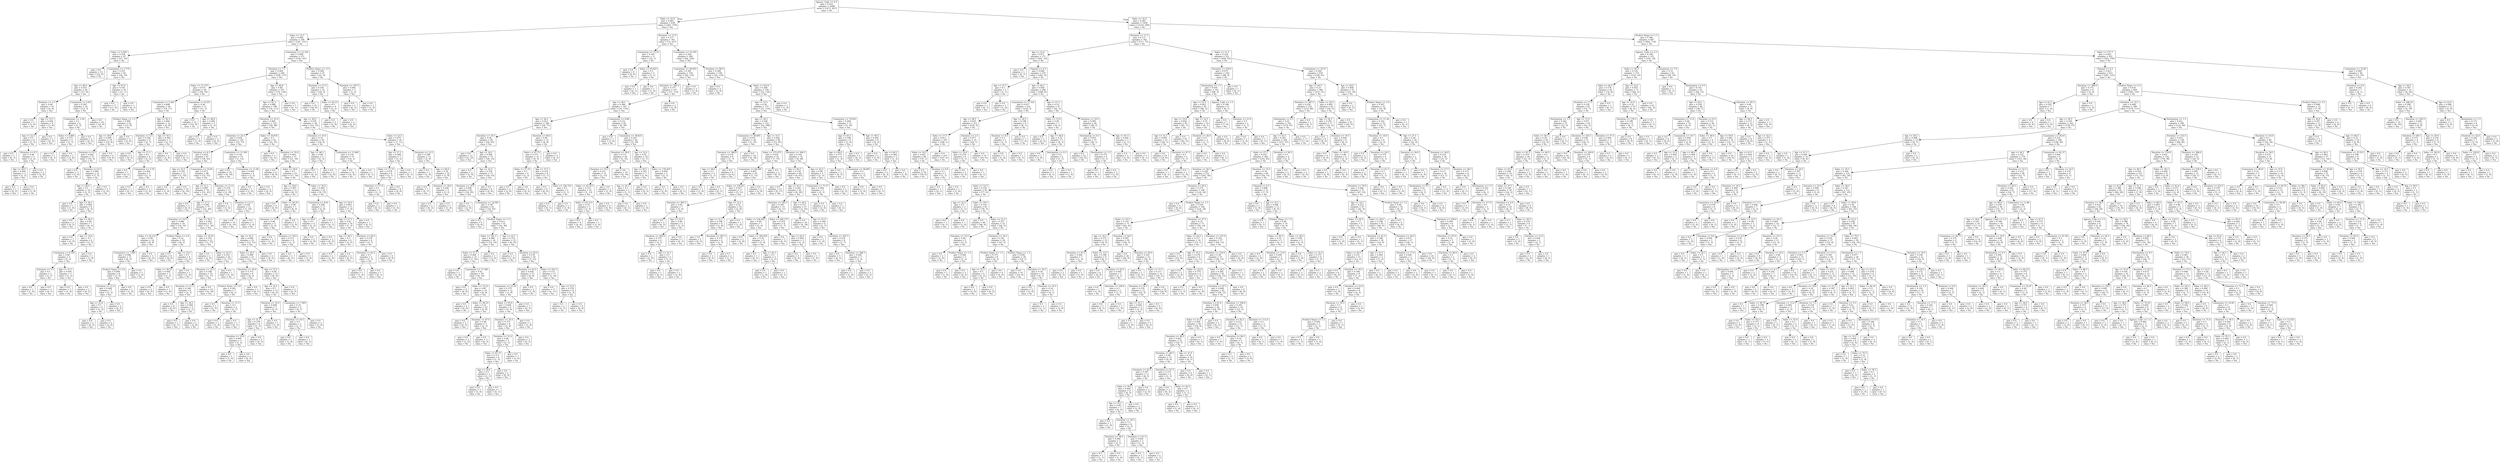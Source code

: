 digraph Tree {
node [shape=box] ;
0 [label="Agency_Code <= 0.5\ngini = 0.419\nsamples = 2098\nvalue = [1471, 627]\nclass = No"] ;
1 [label="Sales <= 52.9\ngini = 0.483\nsamples = 639\nvalue = [261, 378]\nclass = Yes"] ;
0 -> 1 [labeldistance=2.5, labelangle=45, headlabel="True"] ;
2 [label="Sales <= 15.5\ngini = 0.494\nsamples = 338\nvalue = [187, 151]\nclass = No"] ;
1 -> 2 ;
3 [label="Sales <= 4.565\ngini = 0.254\nsamples = 67\nvalue = [57, 10]\nclass = No"] ;
2 -> 3 ;
4 [label="gini = 0.0\nsamples = 23\nvalue = [23, 0]\nclass = No"] ;
3 -> 4 ;
5 [label="Commision <= 3.775\ngini = 0.351\nsamples = 44\nvalue = [34, 10]\nclass = No"] ;
3 -> 5 ;
6 [label="Age <= 46.0\ngini = 0.453\nsamples = 26\nvalue = [17, 9]\nclass = No"] ;
5 -> 6 ;
7 [label="Duration <= 2.5\ngini = 0.48\nsamples = 10\nvalue = [4, 6]\nclass = Yes"] ;
6 -> 7 ;
8 [label="gini = 0.0\nsamples = 1\nvalue = [1, 0]\nclass = No"] ;
7 -> 8 ;
9 [label="Age <= 33.5\ngini = 0.444\nsamples = 9\nvalue = [3, 6]\nclass = Yes"] ;
7 -> 9 ;
10 [label="Age <= 22.5\ngini = 0.5\nsamples = 6\nvalue = [3, 3]\nclass = No"] ;
9 -> 10 ;
11 [label="gini = 0.0\nsamples = 1\nvalue = [0, 1]\nclass = Yes"] ;
10 -> 11 ;
12 [label="Duration <= 9.5\ngini = 0.48\nsamples = 5\nvalue = [3, 2]\nclass = No"] ;
10 -> 12 ;
13 [label="Age <= 29.0\ngini = 0.444\nsamples = 3\nvalue = [1, 2]\nclass = Yes"] ;
12 -> 13 ;
14 [label="gini = 0.0\nsamples = 2\nvalue = [0, 2]\nclass = Yes"] ;
13 -> 14 ;
15 [label="gini = 0.0\nsamples = 1\nvalue = [1, 0]\nclass = No"] ;
13 -> 15 ;
16 [label="gini = 0.0\nsamples = 2\nvalue = [2, 0]\nclass = No"] ;
12 -> 16 ;
17 [label="gini = 0.0\nsamples = 3\nvalue = [0, 3]\nclass = Yes"] ;
9 -> 17 ;
18 [label="Commision <= 2.63\ngini = 0.305\nsamples = 16\nvalue = [13, 3]\nclass = No"] ;
6 -> 18 ;
19 [label="Commision <= 2.26\ngini = 0.5\nsamples = 6\nvalue = [3, 3]\nclass = No"] ;
18 -> 19 ;
20 [label="Sales <= 4.995\ngini = 0.375\nsamples = 4\nvalue = [3, 1]\nclass = No"] ;
19 -> 20 ;
21 [label="gini = 0.0\nsamples = 1\nvalue = [0, 1]\nclass = Yes"] ;
20 -> 21 ;
22 [label="gini = 0.0\nsamples = 3\nvalue = [3, 0]\nclass = No"] ;
20 -> 22 ;
23 [label="gini = 0.0\nsamples = 2\nvalue = [0, 2]\nclass = Yes"] ;
19 -> 23 ;
24 [label="gini = 0.0\nsamples = 10\nvalue = [10, 0]\nclass = No"] ;
18 -> 24 ;
25 [label="Age <= 67.0\ngini = 0.105\nsamples = 18\nvalue = [17, 1]\nclass = No"] ;
5 -> 25 ;
26 [label="gini = 0.0\nsamples = 17\nvalue = [17, 0]\nclass = No"] ;
25 -> 26 ;
27 [label="gini = 0.0\nsamples = 1\nvalue = [0, 1]\nclass = Yes"] ;
25 -> 27 ;
28 [label="Commision <= 12.325\ngini = 0.499\nsamples = 271\nvalue = [130, 141]\nclass = Yes"] ;
2 -> 28 ;
29 [label="Duration <= 7.5\ngini = 0.494\nsamples = 246\nvalue = [109, 137]\nclass = Yes"] ;
28 -> 29 ;
30 [label="Sales <= 27.375\ngini = 0.475\nsamples = 49\nvalue = [30, 19]\nclass = No"] ;
29 -> 30 ;
31 [label="Commision <= 5.505\ngini = 0.498\nsamples = 36\nvalue = [19, 17]\nclass = No"] ;
30 -> 31 ;
32 [label="Product Name <= 1.5\ngini = 0.469\nsamples = 24\nvalue = [15, 9]\nclass = No"] ;
31 -> 32 ;
33 [label="Age <= 38.0\ngini = 0.499\nsamples = 19\nvalue = [10, 9]\nclass = No"] ;
32 -> 33 ;
34 [label="Duration <= 4.5\ngini = 0.444\nsamples = 15\nvalue = [10, 5]\nclass = No"] ;
33 -> 34 ;
35 [label="gini = 0.0\nsamples = 3\nvalue = [3, 0]\nclass = No"] ;
34 -> 35 ;
36 [label="Duration <= 6.5\ngini = 0.486\nsamples = 12\nvalue = [7, 5]\nclass = No"] ;
34 -> 36 ;
37 [label="Age <= 26.0\ngini = 0.5\nsamples = 10\nvalue = [5, 5]\nclass = No"] ;
36 -> 37 ;
38 [label="gini = 0.0\nsamples = 1\nvalue = [1, 0]\nclass = No"] ;
37 -> 38 ;
39 [label="Age <= 29.5\ngini = 0.494\nsamples = 9\nvalue = [4, 5]\nclass = Yes"] ;
37 -> 39 ;
40 [label="gini = 0.0\nsamples = 2\nvalue = [0, 2]\nclass = Yes"] ;
39 -> 40 ;
41 [label="Age <= 30.5\ngini = 0.49\nsamples = 7\nvalue = [4, 3]\nclass = No"] ;
39 -> 41 ;
42 [label="gini = 0.0\nsamples = 1\nvalue = [1, 0]\nclass = No"] ;
41 -> 42 ;
43 [label="Age <= 33.0\ngini = 0.5\nsamples = 6\nvalue = [3, 3]\nclass = No"] ;
41 -> 43 ;
44 [label="Commision <= 4.195\ngini = 0.48\nsamples = 5\nvalue = [2, 3]\nclass = Yes"] ;
43 -> 44 ;
45 [label="Duration <= 5.5\ngini = 0.5\nsamples = 2\nvalue = [1, 1]\nclass = No"] ;
44 -> 45 ;
46 [label="gini = 0.0\nsamples = 1\nvalue = [1, 0]\nclass = No"] ;
45 -> 46 ;
47 [label="gini = 0.0\nsamples = 1\nvalue = [0, 1]\nclass = Yes"] ;
45 -> 47 ;
48 [label="Age <= 31.5\ngini = 0.444\nsamples = 3\nvalue = [1, 2]\nclass = Yes"] ;
44 -> 48 ;
49 [label="gini = 0.0\nsamples = 1\nvalue = [1, 0]\nclass = No"] ;
48 -> 49 ;
50 [label="gini = 0.0\nsamples = 2\nvalue = [0, 2]\nclass = Yes"] ;
48 -> 50 ;
51 [label="gini = 0.0\nsamples = 1\nvalue = [1, 0]\nclass = No"] ;
43 -> 51 ;
52 [label="gini = 0.0\nsamples = 2\nvalue = [2, 0]\nclass = No"] ;
36 -> 52 ;
53 [label="gini = 0.0\nsamples = 4\nvalue = [0, 4]\nclass = Yes"] ;
33 -> 53 ;
54 [label="gini = 0.0\nsamples = 5\nvalue = [5, 0]\nclass = No"] ;
32 -> 54 ;
55 [label="Age <= 50.5\ngini = 0.444\nsamples = 12\nvalue = [4, 8]\nclass = Yes"] ;
31 -> 55 ;
56 [label="Duration <= 5.5\ngini = 0.346\nsamples = 9\nvalue = [2, 7]\nclass = Yes"] ;
55 -> 56 ;
57 [label="gini = 0.0\nsamples = 5\nvalue = [0, 5]\nclass = Yes"] ;
56 -> 57 ;
58 [label="Age <= 27.5\ngini = 0.5\nsamples = 4\nvalue = [2, 2]\nclass = No"] ;
56 -> 58 ;
59 [label="gini = 0.0\nsamples = 1\nvalue = [0, 1]\nclass = Yes"] ;
58 -> 59 ;
60 [label="Commision <= 5.74\ngini = 0.444\nsamples = 3\nvalue = [2, 1]\nclass = No"] ;
58 -> 60 ;
61 [label="gini = 0.0\nsamples = 1\nvalue = [0, 1]\nclass = Yes"] ;
60 -> 61 ;
62 [label="gini = 0.0\nsamples = 2\nvalue = [2, 0]\nclass = No"] ;
60 -> 62 ;
63 [label="Age <= 54.5\ngini = 0.444\nsamples = 3\nvalue = [2, 1]\nclass = No"] ;
55 -> 63 ;
64 [label="gini = 0.0\nsamples = 2\nvalue = [2, 0]\nclass = No"] ;
63 -> 64 ;
65 [label="gini = 0.0\nsamples = 1\nvalue = [0, 1]\nclass = Yes"] ;
63 -> 65 ;
66 [label="Commision <= 8.255\ngini = 0.26\nsamples = 13\nvalue = [11, 2]\nclass = No"] ;
30 -> 66 ;
67 [label="gini = 0.0\nsamples = 10\nvalue = [10, 0]\nclass = No"] ;
66 -> 67 ;
68 [label="Age <= 48.0\ngini = 0.444\nsamples = 3\nvalue = [1, 2]\nclass = Yes"] ;
66 -> 68 ;
69 [label="gini = 0.0\nsamples = 1\nvalue = [1, 0]\nclass = No"] ;
68 -> 69 ;
70 [label="gini = 0.0\nsamples = 2\nvalue = [0, 2]\nclass = Yes"] ;
68 -> 70 ;
71 [label="Age <= 60.0\ngini = 0.48\nsamples = 197\nvalue = [79, 118]\nclass = Yes"] ;
29 -> 71 ;
72 [label="Age <= 42.5\ngini = 0.486\nsamples = 190\nvalue = [79, 111]\nclass = Yes"] ;
71 -> 72 ;
73 [label="Duration <= 31.0\ngini = 0.465\nsamples = 152\nvalue = [56, 96]\nclass = Yes"] ;
72 -> 73 ;
74 [label="Duration <= 23.5\ngini = 0.434\nsamples = 110\nvalue = [35, 75]\nclass = Yes"] ;
73 -> 74 ;
75 [label="Duration <= 8.5\ngini = 0.455\nsamples = 97\nvalue = [34, 63]\nclass = Yes"] ;
74 -> 75 ;
76 [label="Age <= 22.5\ngini = 0.165\nsamples = 11\nvalue = [1, 10]\nclass = Yes"] ;
75 -> 76 ;
77 [label="gini = 0.0\nsamples = 1\nvalue = [1, 0]\nclass = No"] ;
76 -> 77 ;
78 [label="gini = 0.0\nsamples = 10\nvalue = [0, 10]\nclass = Yes"] ;
76 -> 78 ;
79 [label="Commision <= 10.44\ngini = 0.473\nsamples = 86\nvalue = [33, 53]\nclass = Yes"] ;
75 -> 79 ;
80 [label="Age <= 21.5\ngini = 0.487\nsamples = 74\nvalue = [31, 43]\nclass = Yes"] ;
79 -> 80 ;
81 [label="gini = 0.0\nsamples = 3\nvalue = [0, 3]\nclass = Yes"] ;
80 -> 81 ;
82 [label="Age <= 27.5\ngini = 0.492\nsamples = 71\nvalue = [31, 40]\nclass = Yes"] ;
80 -> 82 ;
83 [label="Duration <= 14.5\ngini = 0.486\nsamples = 24\nvalue = [14, 10]\nclass = No"] ;
82 -> 83 ;
84 [label="Sales <= 34.125\ngini = 0.49\nsamples = 14\nvalue = [6, 8]\nclass = Yes"] ;
83 -> 84 ;
85 [label="Commision <= 7.065\ngini = 0.496\nsamples = 11\nvalue = [6, 5]\nclass = No"] ;
84 -> 85 ;
86 [label="Product Name <= 2.0\ngini = 0.469\nsamples = 8\nvalue = [3, 5]\nclass = Yes"] ;
85 -> 86 ;
87 [label="Duration <= 11.0\ngini = 0.408\nsamples = 7\nvalue = [2, 5]\nclass = Yes"] ;
86 -> 87 ;
88 [label="Age <= 25.0\ngini = 0.5\nsamples = 4\nvalue = [2, 2]\nclass = No"] ;
87 -> 88 ;
89 [label="gini = 0.0\nsamples = 2\nvalue = [0, 2]\nclass = Yes"] ;
88 -> 89 ;
90 [label="gini = 0.0\nsamples = 2\nvalue = [2, 0]\nclass = No"] ;
88 -> 90 ;
91 [label="gini = 0.0\nsamples = 3\nvalue = [0, 3]\nclass = Yes"] ;
87 -> 91 ;
92 [label="gini = 0.0\nsamples = 1\nvalue = [1, 0]\nclass = No"] ;
86 -> 92 ;
93 [label="gini = 0.0\nsamples = 3\nvalue = [3, 0]\nclass = No"] ;
85 -> 93 ;
94 [label="gini = 0.0\nsamples = 3\nvalue = [0, 3]\nclass = Yes"] ;
84 -> 94 ;
95 [label="Product Name <= 2.0\ngini = 0.32\nsamples = 10\nvalue = [8, 2]\nclass = No"] ;
83 -> 95 ;
96 [label="gini = 0.0\nsamples = 6\nvalue = [6, 0]\nclass = No"] ;
95 -> 96 ;
97 [label="Age <= 25.0\ngini = 0.5\nsamples = 4\nvalue = [2, 2]\nclass = No"] ;
95 -> 97 ;
98 [label="Sales <= 36.25\ngini = 0.444\nsamples = 3\nvalue = [1, 2]\nclass = Yes"] ;
97 -> 98 ;
99 [label="gini = 0.0\nsamples = 2\nvalue = [0, 2]\nclass = Yes"] ;
98 -> 99 ;
100 [label="gini = 0.0\nsamples = 1\nvalue = [1, 0]\nclass = No"] ;
98 -> 100 ;
101 [label="gini = 0.0\nsamples = 1\nvalue = [1, 0]\nclass = No"] ;
97 -> 101 ;
102 [label="Age <= 30.5\ngini = 0.462\nsamples = 47\nvalue = [17, 30]\nclass = Yes"] ;
82 -> 102 ;
103 [label="Sales <= 19.25\ngini = 0.351\nsamples = 22\nvalue = [5, 17]\nclass = Yes"] ;
102 -> 103 ;
104 [label="gini = 0.0\nsamples = 2\nvalue = [2, 0]\nclass = No"] ;
103 -> 104 ;
105 [label="Sales <= 41.0\ngini = 0.255\nsamples = 20\nvalue = [3, 17]\nclass = Yes"] ;
103 -> 105 ;
106 [label="Duration <= 12.5\ngini = 0.188\nsamples = 19\nvalue = [2, 17]\nclass = Yes"] ;
105 -> 106 ;
107 [label="Duration <= 11.5\ngini = 0.346\nsamples = 9\nvalue = [2, 7]\nclass = Yes"] ;
106 -> 107 ;
108 [label="gini = 0.0\nsamples = 6\nvalue = [0, 6]\nclass = Yes"] ;
107 -> 108 ;
109 [label="Age <= 28.5\ngini = 0.444\nsamples = 3\nvalue = [2, 1]\nclass = No"] ;
107 -> 109 ;
110 [label="gini = 0.0\nsamples = 1\nvalue = [0, 1]\nclass = Yes"] ;
109 -> 110 ;
111 [label="gini = 0.0\nsamples = 2\nvalue = [2, 0]\nclass = No"] ;
109 -> 111 ;
112 [label="gini = 0.0\nsamples = 10\nvalue = [0, 10]\nclass = Yes"] ;
106 -> 112 ;
113 [label="gini = 0.0\nsamples = 1\nvalue = [1, 0]\nclass = No"] ;
105 -> 113 ;
114 [label="Age <= 41.5\ngini = 0.499\nsamples = 25\nvalue = [12, 13]\nclass = Yes"] ;
102 -> 114 ;
115 [label="Sales <= 20.5\ngini = 0.499\nsamples = 23\nvalue = [12, 11]\nclass = No"] ;
114 -> 115 ;
116 [label="Duration <= 18.0\ngini = 0.375\nsamples = 8\nvalue = [6, 2]\nclass = No"] ;
115 -> 116 ;
117 [label="Product Name <= 2.0\ngini = 0.245\nsamples = 7\nvalue = [6, 1]\nclass = No"] ;
116 -> 117 ;
118 [label="gini = 0.0\nsamples = 5\nvalue = [5, 0]\nclass = No"] ;
117 -> 118 ;
119 [label="Duration <= 11.5\ngini = 0.5\nsamples = 2\nvalue = [1, 1]\nclass = No"] ;
117 -> 119 ;
120 [label="gini = 0.0\nsamples = 1\nvalue = [1, 0]\nclass = No"] ;
119 -> 120 ;
121 [label="gini = 0.0\nsamples = 1\nvalue = [0, 1]\nclass = Yes"] ;
119 -> 121 ;
122 [label="gini = 0.0\nsamples = 1\nvalue = [0, 1]\nclass = Yes"] ;
116 -> 122 ;
123 [label="Age <= 37.5\ngini = 0.48\nsamples = 15\nvalue = [6, 9]\nclass = Yes"] ;
115 -> 123 ;
124 [label="Age <= 32.5\ngini = 0.5\nsamples = 12\nvalue = [6, 6]\nclass = No"] ;
123 -> 124 ;
125 [label="Duration <= 16.5\ngini = 0.408\nsamples = 7\nvalue = [2, 5]\nclass = Yes"] ;
124 -> 125 ;
126 [label="Age <= 31.5\ngini = 0.278\nsamples = 6\nvalue = [1, 5]\nclass = Yes"] ;
125 -> 126 ;
127 [label="Duration <= 10.0\ngini = 0.444\nsamples = 3\nvalue = [1, 2]\nclass = Yes"] ;
126 -> 127 ;
128 [label="gini = 0.0\nsamples = 1\nvalue = [1, 0]\nclass = No"] ;
127 -> 128 ;
129 [label="gini = 0.0\nsamples = 2\nvalue = [0, 2]\nclass = Yes"] ;
127 -> 129 ;
130 [label="gini = 0.0\nsamples = 3\nvalue = [0, 3]\nclass = Yes"] ;
126 -> 130 ;
131 [label="gini = 0.0\nsamples = 1\nvalue = [1, 0]\nclass = No"] ;
125 -> 131 ;
132 [label="Commision <= 7.065\ngini = 0.32\nsamples = 5\nvalue = [4, 1]\nclass = No"] ;
124 -> 132 ;
133 [label="Duration <= 10.5\ngini = 0.5\nsamples = 2\nvalue = [1, 1]\nclass = No"] ;
132 -> 133 ;
134 [label="gini = 0.0\nsamples = 1\nvalue = [1, 0]\nclass = No"] ;
133 -> 134 ;
135 [label="gini = 0.0\nsamples = 1\nvalue = [0, 1]\nclass = Yes"] ;
133 -> 135 ;
136 [label="gini = 0.0\nsamples = 3\nvalue = [3, 0]\nclass = No"] ;
132 -> 136 ;
137 [label="gini = 0.0\nsamples = 3\nvalue = [0, 3]\nclass = Yes"] ;
123 -> 137 ;
138 [label="gini = 0.0\nsamples = 2\nvalue = [0, 2]\nclass = Yes"] ;
114 -> 138 ;
139 [label="Duration <= 11.0\ngini = 0.278\nsamples = 12\nvalue = [2, 10]\nclass = Yes"] ;
79 -> 139 ;
140 [label="gini = 0.0\nsamples = 1\nvalue = [1, 0]\nclass = No"] ;
139 -> 140 ;
141 [label="Duration <= 21.5\ngini = 0.165\nsamples = 11\nvalue = [1, 10]\nclass = Yes"] ;
139 -> 141 ;
142 [label="gini = 0.0\nsamples = 10\nvalue = [0, 10]\nclass = Yes"] ;
141 -> 142 ;
143 [label="gini = 0.0\nsamples = 1\nvalue = [1, 0]\nclass = No"] ;
141 -> 143 ;
144 [label="Commision <= 11.565\ngini = 0.142\nsamples = 13\nvalue = [1, 12]\nclass = Yes"] ;
74 -> 144 ;
145 [label="gini = 0.0\nsamples = 10\nvalue = [0, 10]\nclass = Yes"] ;
144 -> 145 ;
146 [label="Commision <= 11.94\ngini = 0.444\nsamples = 3\nvalue = [1, 2]\nclass = Yes"] ;
144 -> 146 ;
147 [label="gini = 0.0\nsamples = 1\nvalue = [1, 0]\nclass = No"] ;
146 -> 147 ;
148 [label="gini = 0.0\nsamples = 2\nvalue = [0, 2]\nclass = Yes"] ;
146 -> 148 ;
149 [label="Sales <= 20.935\ngini = 0.5\nsamples = 42\nvalue = [21, 21]\nclass = No"] ;
73 -> 149 ;
150 [label="gini = 0.0\nsamples = 5\nvalue = [0, 5]\nclass = Yes"] ;
149 -> 150 ;
151 [label="Duration <= 35.0\ngini = 0.491\nsamples = 37\nvalue = [21, 16]\nclass = No"] ;
149 -> 151 ;
152 [label="gini = 0.0\nsamples = 4\nvalue = [4, 0]\nclass = No"] ;
151 -> 152 ;
153 [label="Sales <= 28.0\ngini = 0.5\nsamples = 33\nvalue = [17, 16]\nclass = No"] ;
151 -> 153 ;
154 [label="Age <= 29.0\ngini = 0.397\nsamples = 11\nvalue = [8, 3]\nclass = No"] ;
153 -> 154 ;
155 [label="gini = 0.0\nsamples = 4\nvalue = [4, 0]\nclass = No"] ;
154 -> 155 ;
156 [label="Sales <= 26.25\ngini = 0.49\nsamples = 7\nvalue = [4, 3]\nclass = No"] ;
154 -> 156 ;
157 [label="Duration <= 37.5\ngini = 0.48\nsamples = 5\nvalue = [2, 3]\nclass = Yes"] ;
156 -> 157 ;
158 [label="gini = 0.0\nsamples = 1\nvalue = [1, 0]\nclass = No"] ;
157 -> 158 ;
159 [label="Duration <= 76.0\ngini = 0.375\nsamples = 4\nvalue = [1, 3]\nclass = Yes"] ;
157 -> 159 ;
160 [label="gini = 0.0\nsamples = 3\nvalue = [0, 3]\nclass = Yes"] ;
159 -> 160 ;
161 [label="gini = 0.0\nsamples = 1\nvalue = [1, 0]\nclass = No"] ;
159 -> 161 ;
162 [label="gini = 0.0\nsamples = 2\nvalue = [2, 0]\nclass = No"] ;
156 -> 162 ;
163 [label="Sales <= 35.0\ngini = 0.483\nsamples = 22\nvalue = [9, 13]\nclass = Yes"] ;
153 -> 163 ;
164 [label="Commision <= 8.01\ngini = 0.298\nsamples = 11\nvalue = [2, 9]\nclass = Yes"] ;
163 -> 164 ;
165 [label="Age <= 29.0\ngini = 0.5\nsamples = 4\nvalue = [2, 2]\nclass = No"] ;
164 -> 165 ;
166 [label="gini = 0.0\nsamples = 2\nvalue = [2, 0]\nclass = No"] ;
165 -> 166 ;
167 [label="gini = 0.0\nsamples = 2\nvalue = [0, 2]\nclass = Yes"] ;
165 -> 167 ;
168 [label="gini = 0.0\nsamples = 7\nvalue = [0, 7]\nclass = Yes"] ;
164 -> 168 ;
169 [label="Age <= 34.0\ngini = 0.463\nsamples = 11\nvalue = [7, 4]\nclass = No"] ;
163 -> 169 ;
170 [label="Age <= 27.5\ngini = 0.42\nsamples = 10\nvalue = [7, 3]\nclass = No"] ;
169 -> 170 ;
171 [label="Age <= 26.5\ngini = 0.5\nsamples = 4\nvalue = [2, 2]\nclass = No"] ;
170 -> 171 ;
172 [label="gini = 0.0\nsamples = 2\nvalue = [2, 0]\nclass = No"] ;
171 -> 172 ;
173 [label="gini = 0.0\nsamples = 2\nvalue = [0, 2]\nclass = Yes"] ;
171 -> 173 ;
174 [label="Duration <= 44.5\ngini = 0.278\nsamples = 6\nvalue = [5, 1]\nclass = No"] ;
170 -> 174 ;
175 [label="Duration <= 42.5\ngini = 0.5\nsamples = 2\nvalue = [1, 1]\nclass = No"] ;
174 -> 175 ;
176 [label="gini = 0.0\nsamples = 1\nvalue = [1, 0]\nclass = No"] ;
175 -> 176 ;
177 [label="gini = 0.0\nsamples = 1\nvalue = [0, 1]\nclass = Yes"] ;
175 -> 177 ;
178 [label="gini = 0.0\nsamples = 4\nvalue = [4, 0]\nclass = No"] ;
174 -> 178 ;
179 [label="gini = 0.0\nsamples = 1\nvalue = [0, 1]\nclass = Yes"] ;
169 -> 179 ;
180 [label="Age <= 49.5\ngini = 0.478\nsamples = 38\nvalue = [23, 15]\nclass = No"] ;
72 -> 180 ;
181 [label="Duration <= 10.5\ngini = 0.32\nsamples = 20\nvalue = [16, 4]\nclass = No"] ;
180 -> 181 ;
182 [label="Age <= 46.5\ngini = 0.48\nsamples = 5\nvalue = [2, 3]\nclass = Yes"] ;
181 -> 182 ;
183 [label="gini = 0.0\nsamples = 3\nvalue = [0, 3]\nclass = Yes"] ;
182 -> 183 ;
184 [label="gini = 0.0\nsamples = 2\nvalue = [2, 0]\nclass = No"] ;
182 -> 184 ;
185 [label="Commision <= 11.885\ngini = 0.124\nsamples = 15\nvalue = [14, 1]\nclass = No"] ;
181 -> 185 ;
186 [label="gini = 0.0\nsamples = 14\nvalue = [14, 0]\nclass = No"] ;
185 -> 186 ;
187 [label="gini = 0.0\nsamples = 1\nvalue = [0, 1]\nclass = Yes"] ;
185 -> 187 ;
188 [label="Sales <= 23.5\ngini = 0.475\nsamples = 18\nvalue = [7, 11]\nclass = Yes"] ;
180 -> 188 ;
189 [label="Age <= 57.5\ngini = 0.408\nsamples = 7\nvalue = [5, 2]\nclass = No"] ;
188 -> 189 ;
190 [label="Sales <= 17.75\ngini = 0.278\nsamples = 6\nvalue = [5, 1]\nclass = No"] ;
189 -> 190 ;
191 [label="Duration <= 17.0\ngini = 0.5\nsamples = 2\nvalue = [1, 1]\nclass = No"] ;
190 -> 191 ;
192 [label="gini = 0.0\nsamples = 1\nvalue = [0, 1]\nclass = Yes"] ;
191 -> 192 ;
193 [label="gini = 0.0\nsamples = 1\nvalue = [1, 0]\nclass = No"] ;
191 -> 193 ;
194 [label="gini = 0.0\nsamples = 4\nvalue = [4, 0]\nclass = No"] ;
190 -> 194 ;
195 [label="gini = 0.0\nsamples = 1\nvalue = [0, 1]\nclass = Yes"] ;
189 -> 195 ;
196 [label="Duration <= 12.5\ngini = 0.298\nsamples = 11\nvalue = [2, 9]\nclass = Yes"] ;
188 -> 196 ;
197 [label="gini = 0.0\nsamples = 1\nvalue = [1, 0]\nclass = No"] ;
196 -> 197 ;
198 [label="Age <= 56.0\ngini = 0.18\nsamples = 10\nvalue = [1, 9]\nclass = Yes"] ;
196 -> 198 ;
199 [label="gini = 0.0\nsamples = 7\nvalue = [0, 7]\nclass = Yes"] ;
198 -> 199 ;
200 [label="Duration <= 29.0\ngini = 0.444\nsamples = 3\nvalue = [1, 2]\nclass = Yes"] ;
198 -> 200 ;
201 [label="gini = 0.0\nsamples = 2\nvalue = [0, 2]\nclass = Yes"] ;
200 -> 201 ;
202 [label="gini = 0.0\nsamples = 1\nvalue = [1, 0]\nclass = No"] ;
200 -> 202 ;
203 [label="gini = 0.0\nsamples = 7\nvalue = [0, 7]\nclass = Yes"] ;
71 -> 203 ;
204 [label="Product Name <= 3.5\ngini = 0.269\nsamples = 25\nvalue = [21, 4]\nclass = No"] ;
28 -> 204 ;
205 [label="Duration <= 27.5\ngini = 0.165\nsamples = 22\nvalue = [20, 2]\nclass = No"] ;
204 -> 205 ;
206 [label="gini = 0.0\nsamples = 18\nvalue = [18, 0]\nclass = No"] ;
205 -> 206 ;
207 [label="Sales <= 45.23\ngini = 0.5\nsamples = 4\nvalue = [2, 2]\nclass = No"] ;
205 -> 207 ;
208 [label="gini = 0.0\nsamples = 2\nvalue = [2, 0]\nclass = No"] ;
207 -> 208 ;
209 [label="gini = 0.0\nsamples = 2\nvalue = [0, 2]\nclass = Yes"] ;
207 -> 209 ;
210 [label="Duration <= 187.5\ngini = 0.444\nsamples = 3\nvalue = [1, 2]\nclass = Yes"] ;
204 -> 210 ;
211 [label="gini = 0.0\nsamples = 2\nvalue = [0, 2]\nclass = Yes"] ;
210 -> 211 ;
212 [label="gini = 0.0\nsamples = 1\nvalue = [1, 0]\nclass = No"] ;
210 -> 212 ;
213 [label="Duration <= 12.5\ngini = 0.371\nsamples = 301\nvalue = [74, 227]\nclass = Yes"] ;
1 -> 213 ;
214 [label="Commision <= 15.53\ngini = 0.165\nsamples = 11\nvalue = [10, 1]\nclass = No"] ;
213 -> 214 ;
215 [label="gini = 0.0\nsamples = 9\nvalue = [9, 0]\nclass = No"] ;
214 -> 215 ;
216 [label="Sales <= 65.625\ngini = 0.5\nsamples = 2\nvalue = [1, 1]\nclass = No"] ;
214 -> 216 ;
217 [label="gini = 0.0\nsamples = 1\nvalue = [0, 1]\nclass = Yes"] ;
216 -> 217 ;
218 [label="gini = 0.0\nsamples = 1\nvalue = [1, 0]\nclass = No"] ;
216 -> 218 ;
219 [label="Commision <= 53.165\ngini = 0.344\nsamples = 290\nvalue = [64, 226]\nclass = Yes"] ;
213 -> 219 ;
220 [label="Commision <= 49.925\ngini = 0.391\nsamples = 150\nvalue = [40, 110]\nclass = Yes"] ;
219 -> 220 ;
221 [label="Duration <= 383.5\ngini = 0.377\nsamples = 147\nvalue = [37, 110]\nclass = Yes"] ;
220 -> 221 ;
222 [label="Age <= 38.5\ngini = 0.366\nsamples = 145\nvalue = [35, 110]\nclass = Yes"] ;
221 -> 222 ;
223 [label="Age <= 34.5\ngini = 0.412\nsamples = 100\nvalue = [29, 71]\nclass = Yes"] ;
222 -> 223 ;
224 [label="Duration <= 16.5\ngini = 0.36\nsamples = 85\nvalue = [20, 65]\nclass = Yes"] ;
223 -> 224 ;
225 [label="gini = 0.0\nsamples = 12\nvalue = [0, 12]\nclass = Yes"] ;
224 -> 225 ;
226 [label="Age <= 20.5\ngini = 0.398\nsamples = 73\nvalue = [20, 53]\nclass = Yes"] ;
224 -> 226 ;
227 [label="gini = 0.0\nsamples = 2\nvalue = [2, 0]\nclass = No"] ;
226 -> 227 ;
228 [label="Age <= 32.5\ngini = 0.378\nsamples = 71\nvalue = [18, 53]\nclass = Yes"] ;
226 -> 228 ;
229 [label="Duration <= 19.5\ngini = 0.408\nsamples = 63\nvalue = [18, 45]\nclass = Yes"] ;
228 -> 229 ;
230 [label="gini = 0.0\nsamples = 2\nvalue = [2, 0]\nclass = No"] ;
229 -> 230 ;
231 [label="Commision <= 14.565\ngini = 0.387\nsamples = 61\nvalue = [16, 45]\nclass = Yes"] ;
229 -> 231 ;
232 [label="gini = 0.0\nsamples = 6\nvalue = [0, 6]\nclass = Yes"] ;
231 -> 232 ;
233 [label="Product Name <= 1.5\ngini = 0.413\nsamples = 55\nvalue = [16, 39]\nclass = Yes"] ;
231 -> 233 ;
234 [label="Sales <= 181.5\ngini = 0.486\nsamples = 24\nvalue = [10, 14]\nclass = Yes"] ;
233 -> 234 ;
235 [label="Sales <= 57.5\ngini = 0.444\nsamples = 21\nvalue = [7, 14]\nclass = Yes"] ;
234 -> 235 ;
236 [label="gini = 0.0\nsamples = 1\nvalue = [1, 0]\nclass = No"] ;
235 -> 236 ;
237 [label="Commision <= 17.385\ngini = 0.42\nsamples = 20\nvalue = [6, 14]\nclass = Yes"] ;
235 -> 237 ;
238 [label="gini = 0.0\nsamples = 6\nvalue = [0, 6]\nclass = Yes"] ;
237 -> 238 ;
239 [label="Sales <= 72.25\ngini = 0.49\nsamples = 14\nvalue = [6, 8]\nclass = Yes"] ;
237 -> 239 ;
240 [label="gini = 0.0\nsamples = 4\nvalue = [4, 0]\nclass = No"] ;
239 -> 240 ;
241 [label="Sales <= 94.25\ngini = 0.32\nsamples = 10\nvalue = [2, 8]\nclass = Yes"] ;
239 -> 241 ;
242 [label="gini = 0.0\nsamples = 5\nvalue = [0, 5]\nclass = Yes"] ;
241 -> 242 ;
243 [label="Duration <= 67.0\ngini = 0.48\nsamples = 5\nvalue = [2, 3]\nclass = Yes"] ;
241 -> 243 ;
244 [label="gini = 0.0\nsamples = 2\nvalue = [2, 0]\nclass = No"] ;
243 -> 244 ;
245 [label="gini = 0.0\nsamples = 3\nvalue = [0, 3]\nclass = Yes"] ;
243 -> 245 ;
246 [label="gini = 0.0\nsamples = 3\nvalue = [3, 0]\nclass = No"] ;
234 -> 246 ;
247 [label="Age <= 22.5\ngini = 0.312\nsamples = 31\nvalue = [6, 25]\nclass = Yes"] ;
233 -> 247 ;
248 [label="gini = 0.0\nsamples = 1\nvalue = [1, 0]\nclass = No"] ;
247 -> 248 ;
249 [label="Duration <= 45.0\ngini = 0.278\nsamples = 30\nvalue = [5, 25]\nclass = Yes"] ;
247 -> 249 ;
250 [label="Duration <= 43.5\ngini = 0.426\nsamples = 13\nvalue = [4, 9]\nclass = Yes"] ;
249 -> 250 ;
251 [label="Commision <= 21.63\ngini = 0.375\nsamples = 12\nvalue = [3, 9]\nclass = Yes"] ;
250 -> 251 ;
252 [label="Sales <= 83.0\ngini = 0.444\nsamples = 9\nvalue = [3, 6]\nclass = Yes"] ;
251 -> 252 ;
253 [label="Duration <= 35.5\ngini = 0.375\nsamples = 8\nvalue = [2, 6]\nclass = Yes"] ;
252 -> 253 ;
254 [label="Duration <= 31.0\ngini = 0.48\nsamples = 5\nvalue = [2, 3]\nclass = Yes"] ;
253 -> 254 ;
255 [label="Sales <= 67.75\ngini = 0.375\nsamples = 4\nvalue = [1, 3]\nclass = Yes"] ;
254 -> 255 ;
256 [label="Age <= 29.0\ngini = 0.5\nsamples = 2\nvalue = [1, 1]\nclass = No"] ;
255 -> 256 ;
257 [label="gini = 0.0\nsamples = 1\nvalue = [1, 0]\nclass = No"] ;
256 -> 257 ;
258 [label="gini = 0.0\nsamples = 1\nvalue = [0, 1]\nclass = Yes"] ;
256 -> 258 ;
259 [label="gini = 0.0\nsamples = 2\nvalue = [0, 2]\nclass = Yes"] ;
255 -> 259 ;
260 [label="gini = 0.0\nsamples = 1\nvalue = [1, 0]\nclass = No"] ;
254 -> 260 ;
261 [label="gini = 0.0\nsamples = 3\nvalue = [0, 3]\nclass = Yes"] ;
253 -> 261 ;
262 [label="gini = 0.0\nsamples = 1\nvalue = [1, 0]\nclass = No"] ;
252 -> 262 ;
263 [label="gini = 0.0\nsamples = 3\nvalue = [0, 3]\nclass = Yes"] ;
251 -> 263 ;
264 [label="gini = 0.0\nsamples = 1\nvalue = [1, 0]\nclass = No"] ;
250 -> 264 ;
265 [label="Sales <= 183.3\ngini = 0.111\nsamples = 17\nvalue = [1, 16]\nclass = Yes"] ;
249 -> 265 ;
266 [label="gini = 0.0\nsamples = 11\nvalue = [0, 11]\nclass = Yes"] ;
265 -> 266 ;
267 [label="Age <= 27.0\ngini = 0.278\nsamples = 6\nvalue = [1, 5]\nclass = Yes"] ;
265 -> 267 ;
268 [label="gini = 0.5\nsamples = 2\nvalue = [1, 1]\nclass = No"] ;
267 -> 268 ;
269 [label="gini = 0.0\nsamples = 4\nvalue = [0, 4]\nclass = Yes"] ;
267 -> 269 ;
270 [label="gini = 0.0\nsamples = 8\nvalue = [0, 8]\nclass = Yes"] ;
228 -> 270 ;
271 [label="Duration <= 84.0\ngini = 0.48\nsamples = 15\nvalue = [9, 6]\nclass = No"] ;
223 -> 271 ;
272 [label="Sales <= 67.75\ngini = 0.375\nsamples = 12\nvalue = [9, 3]\nclass = No"] ;
271 -> 272 ;
273 [label="Sales <= 57.25\ngini = 0.5\nsamples = 4\nvalue = [2, 2]\nclass = No"] ;
272 -> 273 ;
274 [label="gini = 0.0\nsamples = 2\nvalue = [2, 0]\nclass = No"] ;
273 -> 274 ;
275 [label="gini = 0.0\nsamples = 2\nvalue = [0, 2]\nclass = Yes"] ;
273 -> 275 ;
276 [label="Age <= 37.5\ngini = 0.219\nsamples = 8\nvalue = [7, 1]\nclass = No"] ;
272 -> 276 ;
277 [label="gini = 0.0\nsamples = 6\nvalue = [6, 0]\nclass = No"] ;
276 -> 277 ;
278 [label="Sales <= 140.725\ngini = 0.5\nsamples = 2\nvalue = [1, 1]\nclass = No"] ;
276 -> 278 ;
279 [label="gini = 0.0\nsamples = 1\nvalue = [0, 1]\nclass = Yes"] ;
278 -> 279 ;
280 [label="gini = 0.0\nsamples = 1\nvalue = [1, 0]\nclass = No"] ;
278 -> 280 ;
281 [label="gini = 0.0\nsamples = 3\nvalue = [0, 3]\nclass = Yes"] ;
271 -> 281 ;
282 [label="Commision <= 6.68\ngini = 0.231\nsamples = 45\nvalue = [6, 39]\nclass = Yes"] ;
222 -> 282 ;
283 [label="gini = 0.0\nsamples = 1\nvalue = [1, 0]\nclass = No"] ;
282 -> 283 ;
284 [label="Commision <= 38.625\ngini = 0.201\nsamples = 44\nvalue = [5, 39]\nclass = Yes"] ;
282 -> 284 ;
285 [label="Duration <= 39.0\ngini = 0.111\nsamples = 34\nvalue = [2, 32]\nclass = Yes"] ;
284 -> 285 ;
286 [label="Duration <= 35.5\ngini = 0.231\nsamples = 15\nvalue = [2, 13]\nclass = Yes"] ;
285 -> 286 ;
287 [label="Sales <= 65.515\ngini = 0.133\nsamples = 14\nvalue = [1, 13]\nclass = Yes"] ;
286 -> 287 ;
288 [label="Sales <= 61.215\ngini = 0.32\nsamples = 5\nvalue = [1, 4]\nclass = Yes"] ;
287 -> 288 ;
289 [label="gini = 0.0\nsamples = 4\nvalue = [0, 4]\nclass = Yes"] ;
288 -> 289 ;
290 [label="gini = 0.0\nsamples = 1\nvalue = [1, 0]\nclass = No"] ;
288 -> 290 ;
291 [label="gini = 0.0\nsamples = 9\nvalue = [0, 9]\nclass = Yes"] ;
287 -> 291 ;
292 [label="gini = 0.0\nsamples = 1\nvalue = [1, 0]\nclass = No"] ;
286 -> 292 ;
293 [label="gini = 0.0\nsamples = 19\nvalue = [0, 19]\nclass = Yes"] ;
285 -> 293 ;
294 [label="Age <= 55.0\ngini = 0.42\nsamples = 10\nvalue = [3, 7]\nclass = Yes"] ;
284 -> 294 ;
295 [label="Age <= 44.5\ngini = 0.245\nsamples = 7\nvalue = [1, 6]\nclass = Yes"] ;
294 -> 295 ;
296 [label="Age <= 41.5\ngini = 0.5\nsamples = 2\nvalue = [1, 1]\nclass = No"] ;
295 -> 296 ;
297 [label="gini = 0.0\nsamples = 1\nvalue = [0, 1]\nclass = Yes"] ;
296 -> 297 ;
298 [label="gini = 0.0\nsamples = 1\nvalue = [1, 0]\nclass = No"] ;
296 -> 298 ;
299 [label="gini = 0.0\nsamples = 5\nvalue = [0, 5]\nclass = Yes"] ;
295 -> 299 ;
300 [label="Sales <= 176.425\ngini = 0.444\nsamples = 3\nvalue = [2, 1]\nclass = No"] ;
294 -> 300 ;
301 [label="gini = 0.0\nsamples = 2\nvalue = [2, 0]\nclass = No"] ;
300 -> 301 ;
302 [label="gini = 0.0\nsamples = 1\nvalue = [0, 1]\nclass = Yes"] ;
300 -> 302 ;
303 [label="gini = 0.0\nsamples = 2\nvalue = [2, 0]\nclass = No"] ;
221 -> 303 ;
304 [label="gini = 0.0\nsamples = 3\nvalue = [3, 0]\nclass = No"] ;
220 -> 304 ;
305 [label="Duration <= 80.0\ngini = 0.284\nsamples = 140\nvalue = [24, 116]\nclass = Yes"] ;
219 -> 305 ;
306 [label="gini = 0.0\nsamples = 2\nvalue = [2, 0]\nclass = No"] ;
305 -> 306 ;
307 [label="Sales <= 523.0\ngini = 0.268\nsamples = 138\nvalue = [22, 116]\nclass = Yes"] ;
305 -> 307 ;
308 [label="Age <= 53.5\ngini = 0.26\nsamples = 137\nvalue = [21, 116]\nclass = Yes"] ;
307 -> 308 ;
309 [label="Age <= 30.5\ngini = 0.228\nsamples = 122\nvalue = [16, 106]\nclass = Yes"] ;
308 -> 309 ;
310 [label="Commision <= 58.605\ngini = 0.074\nsamples = 26\nvalue = [1, 25]\nclass = Yes"] ;
309 -> 310 ;
311 [label="Duration <= 366.0\ngini = 0.219\nsamples = 8\nvalue = [1, 7]\nclass = Yes"] ;
310 -> 311 ;
312 [label="Age <= 28.0\ngini = 0.5\nsamples = 2\nvalue = [1, 1]\nclass = No"] ;
311 -> 312 ;
313 [label="gini = 0.0\nsamples = 1\nvalue = [1, 0]\nclass = No"] ;
312 -> 313 ;
314 [label="gini = 0.0\nsamples = 1\nvalue = [0, 1]\nclass = Yes"] ;
312 -> 314 ;
315 [label="gini = 0.0\nsamples = 6\nvalue = [0, 6]\nclass = Yes"] ;
311 -> 315 ;
316 [label="gini = 0.0\nsamples = 18\nvalue = [0, 18]\nclass = Yes"] ;
310 -> 316 ;
317 [label="Age <= 33.5\ngini = 0.264\nsamples = 96\nvalue = [15, 81]\nclass = Yes"] ;
309 -> 317 ;
318 [label="Sales <= 275.475\ngini = 0.434\nsamples = 22\nvalue = [7, 15]\nclass = Yes"] ;
317 -> 318 ;
319 [label="Commision <= 64.005\ngini = 0.465\nsamples = 19\nvalue = [7, 12]\nclass = Yes"] ;
318 -> 319 ;
320 [label="Sales <= 236.45\ngini = 0.415\nsamples = 17\nvalue = [5, 12]\nclass = Yes"] ;
319 -> 320 ;
321 [label="Duration <= 365.5\ngini = 0.49\nsamples = 7\nvalue = [3, 4]\nclass = Yes"] ;
320 -> 321 ;
322 [label="gini = 0.0\nsamples = 2\nvalue = [0, 2]\nclass = Yes"] ;
321 -> 322 ;
323 [label="Age <= 32.5\ngini = 0.48\nsamples = 5\nvalue = [3, 2]\nclass = No"] ;
321 -> 323 ;
324 [label="Duration <= 382.0\ngini = 0.375\nsamples = 4\nvalue = [3, 1]\nclass = No"] ;
323 -> 324 ;
325 [label="gini = 0.0\nsamples = 2\nvalue = [2, 0]\nclass = No"] ;
324 -> 325 ;
326 [label="Age <= 31.5\ngini = 0.5\nsamples = 2\nvalue = [1, 1]\nclass = No"] ;
324 -> 326 ;
327 [label="gini = 0.0\nsamples = 1\nvalue = [0, 1]\nclass = Yes"] ;
326 -> 327 ;
328 [label="gini = 0.0\nsamples = 1\nvalue = [1, 0]\nclass = No"] ;
326 -> 328 ;
329 [label="gini = 0.0\nsamples = 1\nvalue = [0, 1]\nclass = Yes"] ;
323 -> 329 ;
330 [label="Age <= 32.5\ngini = 0.32\nsamples = 10\nvalue = [2, 8]\nclass = Yes"] ;
320 -> 330 ;
331 [label="Age <= 31.5\ngini = 0.198\nsamples = 9\nvalue = [1, 8]\nclass = Yes"] ;
330 -> 331 ;
332 [label="gini = 0.0\nsamples = 5\nvalue = [0, 5]\nclass = Yes"] ;
331 -> 332 ;
333 [label="Duration <= 367.5\ngini = 0.375\nsamples = 4\nvalue = [1, 3]\nclass = Yes"] ;
331 -> 333 ;
334 [label="gini = 0.0\nsamples = 2\nvalue = [0, 2]\nclass = Yes"] ;
333 -> 334 ;
335 [label="gini = 0.5\nsamples = 2\nvalue = [1, 1]\nclass = No"] ;
333 -> 335 ;
336 [label="gini = 0.0\nsamples = 1\nvalue = [1, 0]\nclass = No"] ;
330 -> 336 ;
337 [label="gini = 0.0\nsamples = 2\nvalue = [2, 0]\nclass = No"] ;
319 -> 337 ;
338 [label="gini = 0.0\nsamples = 3\nvalue = [0, 3]\nclass = Yes"] ;
318 -> 338 ;
339 [label="Duration <= 394.5\ngini = 0.193\nsamples = 74\nvalue = [8, 66]\nclass = Yes"] ;
317 -> 339 ;
340 [label="Age <= 40.5\ngini = 0.159\nsamples = 69\nvalue = [6, 63]\nclass = Yes"] ;
339 -> 340 ;
341 [label="gini = 0.0\nsamples = 27\nvalue = [0, 27]\nclass = Yes"] ;
340 -> 341 ;
342 [label="Age <= 43.5\ngini = 0.245\nsamples = 42\nvalue = [6, 36]\nclass = Yes"] ;
340 -> 342 ;
343 [label="Duration <= 365.5\ngini = 0.391\nsamples = 15\nvalue = [4, 11]\nclass = Yes"] ;
342 -> 343 ;
344 [label="Sales <= 234.425\ngini = 0.49\nsamples = 7\nvalue = [3, 4]\nclass = Yes"] ;
343 -> 344 ;
345 [label="gini = 0.0\nsamples = 2\nvalue = [2, 0]\nclass = No"] ;
344 -> 345 ;
346 [label="Sales <= 292.925\ngini = 0.32\nsamples = 5\nvalue = [1, 4]\nclass = Yes"] ;
344 -> 346 ;
347 [label="gini = 0.0\nsamples = 3\nvalue = [0, 3]\nclass = Yes"] ;
346 -> 347 ;
348 [label="Age <= 42.5\ngini = 0.5\nsamples = 2\nvalue = [1, 1]\nclass = No"] ;
346 -> 348 ;
349 [label="gini = 0.0\nsamples = 1\nvalue = [1, 0]\nclass = No"] ;
348 -> 349 ;
350 [label="gini = 0.0\nsamples = 1\nvalue = [0, 1]\nclass = Yes"] ;
348 -> 350 ;
351 [label="Sales <= 246.175\ngini = 0.219\nsamples = 8\nvalue = [1, 7]\nclass = Yes"] ;
343 -> 351 ;
352 [label="gini = 0.0\nsamples = 5\nvalue = [0, 5]\nclass = Yes"] ;
351 -> 352 ;
353 [label="Age <= 42.0\ngini = 0.444\nsamples = 3\nvalue = [1, 2]\nclass = Yes"] ;
351 -> 353 ;
354 [label="gini = 0.0\nsamples = 2\nvalue = [0, 2]\nclass = Yes"] ;
353 -> 354 ;
355 [label="gini = 0.0\nsamples = 1\nvalue = [1, 0]\nclass = No"] ;
353 -> 355 ;
356 [label="Age <= 49.5\ngini = 0.137\nsamples = 27\nvalue = [2, 25]\nclass = Yes"] ;
342 -> 356 ;
357 [label="gini = 0.0\nsamples = 18\nvalue = [0, 18]\nclass = Yes"] ;
356 -> 357 ;
358 [label="Age <= 51.0\ngini = 0.346\nsamples = 9\nvalue = [2, 7]\nclass = Yes"] ;
356 -> 358 ;
359 [label="gini = 0.0\nsamples = 1\nvalue = [1, 0]\nclass = No"] ;
358 -> 359 ;
360 [label="Duration <= 367.5\ngini = 0.219\nsamples = 8\nvalue = [1, 7]\nclass = Yes"] ;
358 -> 360 ;
361 [label="gini = 0.0\nsamples = 5\nvalue = [0, 5]\nclass = Yes"] ;
360 -> 361 ;
362 [label="Duration <= 368.5\ngini = 0.444\nsamples = 3\nvalue = [1, 2]\nclass = Yes"] ;
360 -> 362 ;
363 [label="gini = 0.0\nsamples = 1\nvalue = [1, 0]\nclass = No"] ;
362 -> 363 ;
364 [label="gini = 0.0\nsamples = 2\nvalue = [0, 2]\nclass = Yes"] ;
362 -> 364 ;
365 [label="Age <= 42.5\ngini = 0.48\nsamples = 5\nvalue = [2, 3]\nclass = Yes"] ;
339 -> 365 ;
366 [label="Commision <= 71.57\ngini = 0.444\nsamples = 3\nvalue = [2, 1]\nclass = No"] ;
365 -> 366 ;
367 [label="gini = 0.0\nsamples = 2\nvalue = [2, 0]\nclass = No"] ;
366 -> 367 ;
368 [label="gini = 0.0\nsamples = 1\nvalue = [0, 1]\nclass = Yes"] ;
366 -> 368 ;
369 [label="gini = 0.0\nsamples = 2\nvalue = [0, 2]\nclass = Yes"] ;
365 -> 369 ;
370 [label="Commision <= 70.025\ngini = 0.444\nsamples = 15\nvalue = [5, 10]\nclass = Yes"] ;
308 -> 370 ;
371 [label="Age <= 63.5\ngini = 0.198\nsamples = 9\nvalue = [1, 8]\nclass = Yes"] ;
370 -> 371 ;
372 [label="Age <= 60.0\ngini = 0.375\nsamples = 4\nvalue = [1, 3]\nclass = Yes"] ;
371 -> 372 ;
373 [label="gini = 0.0\nsamples = 2\nvalue = [0, 2]\nclass = Yes"] ;
372 -> 373 ;
374 [label="Commision <= 58.605\ngini = 0.5\nsamples = 2\nvalue = [1, 1]\nclass = No"] ;
372 -> 374 ;
375 [label="gini = 0.0\nsamples = 1\nvalue = [1, 0]\nclass = No"] ;
374 -> 375 ;
376 [label="gini = 0.0\nsamples = 1\nvalue = [0, 1]\nclass = Yes"] ;
374 -> 376 ;
377 [label="gini = 0.0\nsamples = 5\nvalue = [0, 5]\nclass = Yes"] ;
371 -> 377 ;
378 [label="Age <= 58.5\ngini = 0.444\nsamples = 6\nvalue = [4, 2]\nclass = No"] ;
370 -> 378 ;
379 [label="gini = 0.0\nsamples = 3\nvalue = [3, 0]\nclass = No"] ;
378 -> 379 ;
380 [label="Age <= 64.5\ngini = 0.444\nsamples = 3\nvalue = [1, 2]\nclass = Yes"] ;
378 -> 380 ;
381 [label="gini = 0.0\nsamples = 2\nvalue = [0, 2]\nclass = Yes"] ;
380 -> 381 ;
382 [label="gini = 0.0\nsamples = 1\nvalue = [1, 0]\nclass = No"] ;
380 -> 382 ;
383 [label="gini = 0.0\nsamples = 1\nvalue = [1, 0]\nclass = No"] ;
307 -> 383 ;
384 [label="Sales <= 32.5\ngini = 0.283\nsamples = 1459\nvalue = [1210, 249]\nclass = No"] ;
0 -> 384 [labeldistance=2.5, labelangle=-45, headlabel="False"] ;
385 [label="Duration <= 11.5\ngini = 0.171\nsamples = 792\nvalue = [717, 75]\nclass = No"] ;
384 -> 385 ;
386 [label="Age <= 21.0\ngini = 0.071\nsamples = 271\nvalue = [261, 10]\nclass = No"] ;
385 -> 386 ;
387 [label="gini = 0.0\nsamples = 1\nvalue = [0, 1]\nclass = Yes"] ;
386 -> 387 ;
388 [label="Channel <= 0.5\ngini = 0.064\nsamples = 270\nvalue = [261, 9]\nclass = No"] ;
386 -> 388 ;
389 [label="Age <= 27.5\ngini = 0.5\nsamples = 2\nvalue = [1, 1]\nclass = No"] ;
388 -> 389 ;
390 [label="gini = 0.0\nsamples = 1\nvalue = [0, 1]\nclass = Yes"] ;
389 -> 390 ;
391 [label="gini = 0.0\nsamples = 1\nvalue = [1, 0]\nclass = No"] ;
389 -> 391 ;
392 [label="Age <= 44.5\ngini = 0.058\nsamples = 268\nvalue = [260, 8]\nclass = No"] ;
388 -> 392 ;
393 [label="Commision <= 17.525\ngini = 0.027\nsamples = 221\nvalue = [218, 3]\nclass = No"] ;
392 -> 393 ;
394 [label="Age <= 38.5\ngini = 0.019\nsamples = 212\nvalue = [210, 2]\nclass = No"] ;
393 -> 394 ;
395 [label="Sales <= 17.5\ngini = 0.011\nsamples = 187\nvalue = [186, 1]\nclass = No"] ;
394 -> 395 ;
396 [label="Sales <= 16.5\ngini = 0.025\nsamples = 80\nvalue = [79, 1]\nclass = No"] ;
395 -> 396 ;
397 [label="gini = 0.0\nsamples = 78\nvalue = [78, 0]\nclass = No"] ;
396 -> 397 ;
398 [label="Duration <= 8.0\ngini = 0.5\nsamples = 2\nvalue = [1, 1]\nclass = No"] ;
396 -> 398 ;
399 [label="gini = 0.0\nsamples = 1\nvalue = [0, 1]\nclass = Yes"] ;
398 -> 399 ;
400 [label="gini = 0.0\nsamples = 1\nvalue = [1, 0]\nclass = No"] ;
398 -> 400 ;
401 [label="gini = 0.0\nsamples = 107\nvalue = [107, 0]\nclass = No"] ;
395 -> 401 ;
402 [label="Duration <= 3.5\ngini = 0.077\nsamples = 25\nvalue = [24, 1]\nclass = No"] ;
394 -> 402 ;
403 [label="Sales <= 19.0\ngini = 0.278\nsamples = 6\nvalue = [5, 1]\nclass = No"] ;
402 -> 403 ;
404 [label="gini = 0.0\nsamples = 5\nvalue = [5, 0]\nclass = No"] ;
403 -> 404 ;
405 [label="gini = 0.0\nsamples = 1\nvalue = [0, 1]\nclass = Yes"] ;
403 -> 405 ;
406 [label="gini = 0.0\nsamples = 19\nvalue = [19, 0]\nclass = No"] ;
402 -> 406 ;
407 [label="Age <= 26.5\ngini = 0.198\nsamples = 9\nvalue = [8, 1]\nclass = No"] ;
393 -> 407 ;
408 [label="Duration <= 8.5\ngini = 0.5\nsamples = 2\nvalue = [1, 1]\nclass = No"] ;
407 -> 408 ;
409 [label="gini = 0.0\nsamples = 1\nvalue = [1, 0]\nclass = No"] ;
408 -> 409 ;
410 [label="gini = 0.0\nsamples = 1\nvalue = [0, 1]\nclass = Yes"] ;
408 -> 410 ;
411 [label="gini = 0.0\nsamples = 7\nvalue = [7, 0]\nclass = No"] ;
407 -> 411 ;
412 [label="Age <= 47.5\ngini = 0.19\nsamples = 47\nvalue = [42, 5]\nclass = No"] ;
392 -> 412 ;
413 [label="Sales <= 15.0\ngini = 0.49\nsamples = 7\nvalue = [4, 3]\nclass = No"] ;
412 -> 413 ;
414 [label="gini = 0.0\nsamples = 2\nvalue = [0, 2]\nclass = Yes"] ;
413 -> 414 ;
415 [label="Age <= 46.0\ngini = 0.32\nsamples = 5\nvalue = [4, 1]\nclass = No"] ;
413 -> 415 ;
416 [label="gini = 0.0\nsamples = 3\nvalue = [3, 0]\nclass = No"] ;
415 -> 416 ;
417 [label="Destination <= 0.5\ngini = 0.5\nsamples = 2\nvalue = [1, 1]\nclass = No"] ;
415 -> 417 ;
418 [label="gini = 0.0\nsamples = 1\nvalue = [0, 1]\nclass = Yes"] ;
417 -> 418 ;
419 [label="gini = 0.0\nsamples = 1\nvalue = [1, 0]\nclass = No"] ;
417 -> 419 ;
420 [label="Duration <= 10.5\ngini = 0.095\nsamples = 40\nvalue = [38, 2]\nclass = No"] ;
412 -> 420 ;
421 [label="Destination <= 0.5\ngini = 0.053\nsamples = 37\nvalue = [36, 1]\nclass = No"] ;
420 -> 421 ;
422 [label="gini = 0.0\nsamples = 33\nvalue = [33, 0]\nclass = No"] ;
421 -> 422 ;
423 [label="Destination <= 1.5\ngini = 0.375\nsamples = 4\nvalue = [3, 1]\nclass = No"] ;
421 -> 423 ;
424 [label="gini = 0.0\nsamples = 1\nvalue = [0, 1]\nclass = Yes"] ;
423 -> 424 ;
425 [label="gini = 0.0\nsamples = 3\nvalue = [3, 0]\nclass = No"] ;
423 -> 425 ;
426 [label="Age <= 61.5\ngini = 0.444\nsamples = 3\nvalue = [2, 1]\nclass = No"] ;
420 -> 426 ;
427 [label="gini = 0.0\nsamples = 2\nvalue = [2, 0]\nclass = No"] ;
426 -> 427 ;
428 [label="gini = 0.0\nsamples = 1\nvalue = [0, 1]\nclass = Yes"] ;
426 -> 428 ;
429 [label="Sales <= 11.5\ngini = 0.218\nsamples = 521\nvalue = [456, 65]\nclass = No"] ;
385 -> 429 ;
430 [label="Duration <= 250.0\ngini = 0.075\nsamples = 102\nvalue = [98, 4]\nclass = No"] ;
429 -> 430 ;
431 [label="Destination <= 1.5\ngini = 0.058\nsamples = 101\nvalue = [98, 3]\nclass = No"] ;
430 -> 431 ;
432 [label="Age <= 51.0\ngini = 0.043\nsamples = 92\nvalue = [90, 2]\nclass = No"] ;
431 -> 432 ;
433 [label="Age <= 33.0\ngini = 0.024\nsamples = 82\nvalue = [81, 1]\nclass = No"] ;
432 -> 433 ;
434 [label="Age <= 31.5\ngini = 0.091\nsamples = 21\nvalue = [20, 1]\nclass = No"] ;
433 -> 434 ;
435 [label="gini = 0.0\nsamples = 19\nvalue = [19, 0]\nclass = No"] ;
434 -> 435 ;
436 [label="Duration <= 47.5\ngini = 0.5\nsamples = 2\nvalue = [1, 1]\nclass = No"] ;
434 -> 436 ;
437 [label="gini = 0.0\nsamples = 1\nvalue = [0, 1]\nclass = Yes"] ;
436 -> 437 ;
438 [label="gini = 0.0\nsamples = 1\nvalue = [1, 0]\nclass = No"] ;
436 -> 438 ;
439 [label="gini = 0.0\nsamples = 61\nvalue = [61, 0]\nclass = No"] ;
433 -> 439 ;
440 [label="Age <= 52.5\ngini = 0.18\nsamples = 10\nvalue = [9, 1]\nclass = No"] ;
432 -> 440 ;
441 [label="Duration <= 26.0\ngini = 0.5\nsamples = 2\nvalue = [1, 1]\nclass = No"] ;
440 -> 441 ;
442 [label="gini = 0.0\nsamples = 1\nvalue = [1, 0]\nclass = No"] ;
441 -> 442 ;
443 [label="gini = 0.0\nsamples = 1\nvalue = [0, 1]\nclass = Yes"] ;
441 -> 443 ;
444 [label="gini = 0.0\nsamples = 8\nvalue = [8, 0]\nclass = No"] ;
440 -> 444 ;
445 [label="Agency_Code <= 1.5\ngini = 0.198\nsamples = 9\nvalue = [8, 1]\nclass = No"] ;
431 -> 445 ;
446 [label="gini = 0.0\nsamples = 7\nvalue = [7, 0]\nclass = No"] ;
445 -> 446 ;
447 [label="Duration <= 21.0\ngini = 0.5\nsamples = 2\nvalue = [1, 1]\nclass = No"] ;
445 -> 447 ;
448 [label="gini = 0.0\nsamples = 1\nvalue = [1, 0]\nclass = No"] ;
447 -> 448 ;
449 [label="gini = 0.0\nsamples = 1\nvalue = [0, 1]\nclass = Yes"] ;
447 -> 449 ;
450 [label="gini = 0.0\nsamples = 1\nvalue = [0, 1]\nclass = Yes"] ;
430 -> 450 ;
451 [label="Commision <= 10.57\ngini = 0.249\nsamples = 419\nvalue = [358, 61]\nclass = No"] ;
429 -> 451 ;
452 [label="Age <= 44.5\ngini = 0.23\nsamples = 384\nvalue = [333, 51]\nclass = No"] ;
451 -> 452 ;
453 [label="Duration <= 387.5\ngini = 0.254\nsamples = 322\nvalue = [274, 48]\nclass = No"] ;
452 -> 453 ;
454 [label="Destination <= 0.5\ngini = 0.25\nsamples = 321\nvalue = [274, 47]\nclass = No"] ;
453 -> 454 ;
455 [label="Age <= 43.5\ngini = 0.261\nsamples = 304\nvalue = [257, 47]\nclass = No"] ;
454 -> 455 ;
456 [label="Sales <= 27.5\ngini = 0.255\nsamples = 300\nvalue = [255, 45]\nclass = No"] ;
455 -> 456 ;
457 [label="Duration <= 26.5\ngini = 0.226\nsamples = 231\nvalue = [201, 30]\nclass = No"] ;
456 -> 457 ;
458 [label="Sales <= 12.5\ngini = 0.134\nsamples = 83\nvalue = [77, 6]\nclass = No"] ;
457 -> 458 ;
459 [label="Age <= 32.5\ngini = 0.5\nsamples = 2\nvalue = [1, 1]\nclass = No"] ;
458 -> 459 ;
460 [label="gini = 0.0\nsamples = 1\nvalue = [0, 1]\nclass = Yes"] ;
459 -> 460 ;
461 [label="gini = 0.0\nsamples = 1\nvalue = [1, 0]\nclass = No"] ;
459 -> 461 ;
462 [label="Sales <= 20.5\ngini = 0.116\nsamples = 81\nvalue = [76, 5]\nclass = No"] ;
458 -> 462 ;
463 [label="gini = 0.0\nsamples = 48\nvalue = [48, 0]\nclass = No"] ;
462 -> 463 ;
464 [label="Sales <= 21.5\ngini = 0.257\nsamples = 33\nvalue = [28, 5]\nclass = No"] ;
462 -> 464 ;
465 [label="Duration <= 14.5\ngini = 0.48\nsamples = 5\nvalue = [3, 2]\nclass = No"] ;
464 -> 465 ;
466 [label="gini = 0.0\nsamples = 2\nvalue = [2, 0]\nclass = No"] ;
465 -> 466 ;
467 [label="Product Name <= 1.5\ngini = 0.444\nsamples = 3\nvalue = [1, 2]\nclass = Yes"] ;
465 -> 467 ;
468 [label="gini = 0.0\nsamples = 1\nvalue = [1, 0]\nclass = No"] ;
467 -> 468 ;
469 [label="gini = 0.0\nsamples = 2\nvalue = [0, 2]\nclass = Yes"] ;
467 -> 469 ;
470 [label="Duration <= 14.5\ngini = 0.191\nsamples = 28\nvalue = [25, 3]\nclass = No"] ;
464 -> 470 ;
471 [label="Product Name <= 1.5\ngini = 0.375\nsamples = 8\nvalue = [6, 2]\nclass = No"] ;
470 -> 471 ;
472 [label="Age <= 32.5\ngini = 0.5\nsamples = 4\nvalue = [2, 2]\nclass = No"] ;
471 -> 472 ;
473 [label="gini = 0.0\nsamples = 2\nvalue = [2, 0]\nclass = No"] ;
472 -> 473 ;
474 [label="gini = 0.0\nsamples = 2\nvalue = [0, 2]\nclass = Yes"] ;
472 -> 474 ;
475 [label="gini = 0.0\nsamples = 4\nvalue = [4, 0]\nclass = No"] ;
471 -> 475 ;
476 [label="Product Name <= 1.5\ngini = 0.095\nsamples = 20\nvalue = [19, 1]\nclass = No"] ;
470 -> 476 ;
477 [label="gini = 0.0\nsamples = 10\nvalue = [10, 0]\nclass = No"] ;
476 -> 477 ;
478 [label="Duration <= 18.5\ngini = 0.18\nsamples = 10\nvalue = [9, 1]\nclass = No"] ;
476 -> 478 ;
479 [label="gini = 0.0\nsamples = 5\nvalue = [5, 0]\nclass = No"] ;
478 -> 479 ;
480 [label="Duration <= 19.5\ngini = 0.32\nsamples = 5\nvalue = [4, 1]\nclass = No"] ;
478 -> 480 ;
481 [label="gini = 0.5\nsamples = 2\nvalue = [1, 1]\nclass = No"] ;
480 -> 481 ;
482 [label="gini = 0.0\nsamples = 3\nvalue = [3, 0]\nclass = No"] ;
480 -> 482 ;
483 [label="Duration <= 28.5\ngini = 0.272\nsamples = 148\nvalue = [124, 24]\nclass = No"] ;
457 -> 483 ;
484 [label="gini = 0.0\nsamples = 4\nvalue = [0, 4]\nclass = Yes"] ;
483 -> 484 ;
485 [label="Product Name <= 1.5\ngini = 0.239\nsamples = 144\nvalue = [124, 20]\nclass = No"] ;
483 -> 485 ;
486 [label="Sales <= 14.5\ngini = 0.155\nsamples = 71\nvalue = [65, 6]\nclass = No"] ;
485 -> 486 ;
487 [label="Age <= 35.5\ngini = 0.375\nsamples = 12\nvalue = [9, 3]\nclass = No"] ;
486 -> 487 ;
488 [label="Duration <= 43.5\ngini = 0.444\nsamples = 3\nvalue = [1, 2]\nclass = Yes"] ;
487 -> 488 ;
489 [label="gini = 0.0\nsamples = 2\nvalue = [0, 2]\nclass = Yes"] ;
488 -> 489 ;
490 [label="gini = 0.0\nsamples = 1\nvalue = [1, 0]\nclass = No"] ;
488 -> 490 ;
491 [label="Sales <= 13.5\ngini = 0.198\nsamples = 9\nvalue = [8, 1]\nclass = No"] ;
487 -> 491 ;
492 [label="gini = 0.0\nsamples = 6\nvalue = [6, 0]\nclass = No"] ;
491 -> 492 ;
493 [label="Duration <= 62.5\ngini = 0.444\nsamples = 3\nvalue = [2, 1]\nclass = No"] ;
491 -> 493 ;
494 [label="gini = 0.0\nsamples = 1\nvalue = [1, 0]\nclass = No"] ;
493 -> 494 ;
495 [label="Duration <= 109.0\ngini = 0.5\nsamples = 2\nvalue = [1, 1]\nclass = No"] ;
493 -> 495 ;
496 [label="gini = 0.0\nsamples = 1\nvalue = [0, 1]\nclass = Yes"] ;
495 -> 496 ;
497 [label="gini = 0.0\nsamples = 1\nvalue = [1, 0]\nclass = No"] ;
495 -> 497 ;
498 [label="Duration <= 54.5\ngini = 0.097\nsamples = 59\nvalue = [56, 3]\nclass = No"] ;
486 -> 498 ;
499 [label="gini = 0.0\nsamples = 26\nvalue = [26, 0]\nclass = No"] ;
498 -> 499 ;
500 [label="Duration <= 56.0\ngini = 0.165\nsamples = 33\nvalue = [30, 3]\nclass = No"] ;
498 -> 500 ;
501 [label="gini = 0.0\nsamples = 1\nvalue = [0, 1]\nclass = Yes"] ;
500 -> 501 ;
502 [label="Sales <= 17.5\ngini = 0.117\nsamples = 32\nvalue = [30, 2]\nclass = No"] ;
500 -> 502 ;
503 [label="Duration <= 76.5\ngini = 0.278\nsamples = 12\nvalue = [10, 2]\nclass = No"] ;
502 -> 503 ;
504 [label="Age <= 32.5\ngini = 0.444\nsamples = 3\nvalue = [1, 2]\nclass = Yes"] ;
503 -> 504 ;
505 [label="gini = 0.0\nsamples = 1\nvalue = [1, 0]\nclass = No"] ;
504 -> 505 ;
506 [label="gini = 0.0\nsamples = 2\nvalue = [0, 2]\nclass = Yes"] ;
504 -> 506 ;
507 [label="gini = 0.0\nsamples = 9\nvalue = [9, 0]\nclass = No"] ;
503 -> 507 ;
508 [label="gini = 0.0\nsamples = 20\nvalue = [20, 0]\nclass = No"] ;
502 -> 508 ;
509 [label="Duration <= 37.5\ngini = 0.31\nsamples = 73\nvalue = [59, 14]\nclass = No"] ;
485 -> 509 ;
510 [label="Sales <= 20.5\ngini = 0.117\nsamples = 16\nvalue = [15, 1]\nclass = No"] ;
509 -> 510 ;
511 [label="gini = 0.0\nsamples = 10\nvalue = [10, 0]\nclass = No"] ;
510 -> 511 ;
512 [label="Age <= 35.5\ngini = 0.278\nsamples = 6\nvalue = [5, 1]\nclass = No"] ;
510 -> 512 ;
513 [label="gini = 0.0\nsamples = 2\nvalue = [2, 0]\nclass = No"] ;
512 -> 513 ;
514 [label="Sales <= 22.0\ngini = 0.375\nsamples = 4\nvalue = [3, 1]\nclass = No"] ;
512 -> 514 ;
515 [label="gini = 0.5\nsamples = 2\nvalue = [1, 1]\nclass = No"] ;
514 -> 515 ;
516 [label="gini = 0.0\nsamples = 2\nvalue = [2, 0]\nclass = No"] ;
514 -> 516 ;
517 [label="Duration <= 127.0\ngini = 0.352\nsamples = 57\nvalue = [44, 13]\nclass = No"] ;
509 -> 517 ;
518 [label="Duration <= 120.0\ngini = 0.38\nsamples = 51\nvalue = [38, 13]\nclass = No"] ;
517 -> 518 ;
519 [label="Sales <= 24.5\ngini = 0.365\nsamples = 50\nvalue = [38, 12]\nclass = No"] ;
518 -> 519 ;
520 [label="Duration <= 67.5\ngini = 0.408\nsamples = 42\nvalue = [30, 12]\nclass = No"] ;
519 -> 520 ;
521 [label="Duration <= 61.0\ngini = 0.459\nsamples = 28\nvalue = [18, 10]\nclass = No"] ;
520 -> 521 ;
522 [label="Sales <= 23.5\ngini = 0.426\nsamples = 26\nvalue = [18, 8]\nclass = No"] ;
521 -> 522 ;
523 [label="Duration <= 48.5\ngini = 0.403\nsamples = 25\nvalue = [18, 7]\nclass = No"] ;
522 -> 523 ;
524 [label="Duration <= 46.5\ngini = 0.48\nsamples = 15\nvalue = [9, 6]\nclass = No"] ;
523 -> 524 ;
525 [label="Duration <= 43.5\ngini = 0.397\nsamples = 11\nvalue = [8, 3]\nclass = No"] ;
524 -> 525 ;
526 [label="Sales <= 20.5\ngini = 0.444\nsamples = 9\nvalue = [6, 3]\nclass = No"] ;
525 -> 526 ;
527 [label="Age <= 35.5\ngini = 0.49\nsamples = 7\nvalue = [4, 3]\nclass = No"] ;
526 -> 527 ;
528 [label="gini = 0.0\nsamples = 1\nvalue = [1, 0]\nclass = No"] ;
527 -> 528 ;
529 [label="Duration <= 39.5\ngini = 0.5\nsamples = 6\nvalue = [3, 3]\nclass = No"] ;
527 -> 529 ;
530 [label="Duration <= 38.5\ngini = 0.444\nsamples = 3\nvalue = [2, 1]\nclass = No"] ;
529 -> 530 ;
531 [label="gini = 0.5\nsamples = 2\nvalue = [1, 1]\nclass = No"] ;
530 -> 531 ;
532 [label="gini = 0.0\nsamples = 1\nvalue = [1, 0]\nclass = No"] ;
530 -> 532 ;
533 [label="Duration <= 41.5\ngini = 0.444\nsamples = 3\nvalue = [1, 2]\nclass = Yes"] ;
529 -> 533 ;
534 [label="gini = 0.0\nsamples = 1\nvalue = [0, 1]\nclass = Yes"] ;
533 -> 534 ;
535 [label="gini = 0.5\nsamples = 2\nvalue = [1, 1]\nclass = No"] ;
533 -> 535 ;
536 [label="gini = 0.0\nsamples = 2\nvalue = [2, 0]\nclass = No"] ;
526 -> 536 ;
537 [label="gini = 0.0\nsamples = 2\nvalue = [2, 0]\nclass = No"] ;
525 -> 537 ;
538 [label="Duration <= 47.5\ngini = 0.375\nsamples = 4\nvalue = [1, 3]\nclass = Yes"] ;
524 -> 538 ;
539 [label="gini = 0.0\nsamples = 2\nvalue = [0, 2]\nclass = Yes"] ;
538 -> 539 ;
540 [label="Sales <= 20.5\ngini = 0.5\nsamples = 2\nvalue = [1, 1]\nclass = No"] ;
538 -> 540 ;
541 [label="gini = 0.0\nsamples = 1\nvalue = [1, 0]\nclass = No"] ;
540 -> 541 ;
542 [label="gini = 0.0\nsamples = 1\nvalue = [0, 1]\nclass = Yes"] ;
540 -> 542 ;
543 [label="Age <= 37.0\ngini = 0.18\nsamples = 10\nvalue = [9, 1]\nclass = No"] ;
523 -> 543 ;
544 [label="gini = 0.0\nsamples = 9\nvalue = [9, 0]\nclass = No"] ;
543 -> 544 ;
545 [label="gini = 0.0\nsamples = 1\nvalue = [0, 1]\nclass = Yes"] ;
543 -> 545 ;
546 [label="gini = 0.0\nsamples = 1\nvalue = [0, 1]\nclass = Yes"] ;
522 -> 546 ;
547 [label="gini = 0.0\nsamples = 2\nvalue = [0, 2]\nclass = Yes"] ;
521 -> 547 ;
548 [label="Duration <= 106.0\ngini = 0.245\nsamples = 14\nvalue = [12, 2]\nclass = No"] ;
520 -> 548 ;
549 [label="Duration <= 92.5\ngini = 0.153\nsamples = 12\nvalue = [11, 1]\nclass = No"] ;
548 -> 549 ;
550 [label="gini = 0.0\nsamples = 7\nvalue = [7, 0]\nclass = No"] ;
549 -> 550 ;
551 [label="Duration <= 94.5\ngini = 0.32\nsamples = 5\nvalue = [4, 1]\nclass = No"] ;
549 -> 551 ;
552 [label="gini = 0.5\nsamples = 2\nvalue = [1, 1]\nclass = No"] ;
551 -> 552 ;
553 [label="gini = 0.0\nsamples = 3\nvalue = [3, 0]\nclass = No"] ;
551 -> 553 ;
554 [label="Duration <= 112.0\ngini = 0.5\nsamples = 2\nvalue = [1, 1]\nclass = No"] ;
548 -> 554 ;
555 [label="gini = 0.0\nsamples = 1\nvalue = [0, 1]\nclass = Yes"] ;
554 -> 555 ;
556 [label="gini = 0.0\nsamples = 1\nvalue = [1, 0]\nclass = No"] ;
554 -> 556 ;
557 [label="gini = 0.0\nsamples = 8\nvalue = [8, 0]\nclass = No"] ;
519 -> 557 ;
558 [label="gini = 0.0\nsamples = 1\nvalue = [0, 1]\nclass = Yes"] ;
518 -> 558 ;
559 [label="gini = 0.0\nsamples = 6\nvalue = [6, 0]\nclass = No"] ;
517 -> 559 ;
560 [label="Duration <= 14.5\ngini = 0.34\nsamples = 69\nvalue = [54, 15]\nclass = No"] ;
456 -> 560 ;
561 [label="Channel <= 0.5\ngini = 0.486\nsamples = 12\nvalue = [7, 5]\nclass = No"] ;
560 -> 561 ;
562 [label="gini = 0.0\nsamples = 1\nvalue = [1, 0]\nclass = No"] ;
561 -> 562 ;
563 [label="Age <= 35.5\ngini = 0.496\nsamples = 11\nvalue = [6, 5]\nclass = No"] ;
561 -> 563 ;
564 [label="gini = 0.0\nsamples = 1\nvalue = [0, 1]\nclass = Yes"] ;
563 -> 564 ;
565 [label="Product Name <= 1.5\ngini = 0.48\nsamples = 10\nvalue = [6, 4]\nclass = No"] ;
563 -> 565 ;
566 [label="Sales <= 30.5\ngini = 0.32\nsamples = 5\nvalue = [4, 1]\nclass = No"] ;
565 -> 566 ;
567 [label="gini = 0.0\nsamples = 2\nvalue = [2, 0]\nclass = No"] ;
566 -> 567 ;
568 [label="Duration <= 13.0\ngini = 0.444\nsamples = 3\nvalue = [2, 1]\nclass = No"] ;
566 -> 568 ;
569 [label="gini = 0.0\nsamples = 2\nvalue = [2, 0]\nclass = No"] ;
568 -> 569 ;
570 [label="gini = 0.0\nsamples = 1\nvalue = [0, 1]\nclass = Yes"] ;
568 -> 570 ;
571 [label="Sales <= 28.5\ngini = 0.48\nsamples = 5\nvalue = [2, 3]\nclass = Yes"] ;
565 -> 571 ;
572 [label="gini = 0.0\nsamples = 1\nvalue = [1, 0]\nclass = No"] ;
571 -> 572 ;
573 [label="Sales <= 31.0\ngini = 0.375\nsamples = 4\nvalue = [1, 3]\nclass = Yes"] ;
571 -> 573 ;
574 [label="gini = 0.0\nsamples = 2\nvalue = [0, 2]\nclass = Yes"] ;
573 -> 574 ;
575 [label="gini = 0.5\nsamples = 2\nvalue = [1, 1]\nclass = No"] ;
573 -> 575 ;
576 [label="Duration <= 79.0\ngini = 0.289\nsamples = 57\nvalue = [47, 10]\nclass = No"] ;
560 -> 576 ;
577 [label="Age <= 14.5\ngini = 0.223\nsamples = 47\nvalue = [41, 6]\nclass = No"] ;
576 -> 577 ;
578 [label="Sales <= 29.5\ngini = 0.5\nsamples = 2\nvalue = [1, 1]\nclass = No"] ;
577 -> 578 ;
579 [label="gini = 0.0\nsamples = 1\nvalue = [1, 0]\nclass = No"] ;
578 -> 579 ;
580 [label="gini = 0.0\nsamples = 1\nvalue = [0, 1]\nclass = Yes"] ;
578 -> 580 ;
581 [label="Sales <= 29.5\ngini = 0.198\nsamples = 45\nvalue = [40, 5]\nclass = No"] ;
577 -> 581 ;
582 [label="Duration <= 41.5\ngini = 0.346\nsamples = 18\nvalue = [14, 4]\nclass = No"] ;
581 -> 582 ;
583 [label="Sales <= 28.5\ngini = 0.231\nsamples = 15\nvalue = [13, 2]\nclass = No"] ;
582 -> 583 ;
584 [label="gini = 0.0\nsamples = 6\nvalue = [6, 0]\nclass = No"] ;
583 -> 584 ;
585 [label="Duration <= 19.5\ngini = 0.346\nsamples = 9\nvalue = [7, 2]\nclass = No"] ;
583 -> 585 ;
586 [label="gini = 0.0\nsamples = 3\nvalue = [3, 0]\nclass = No"] ;
585 -> 586 ;
587 [label="Duration <= 32.0\ngini = 0.444\nsamples = 6\nvalue = [4, 2]\nclass = No"] ;
585 -> 587 ;
588 [label="Duration <= 30.5\ngini = 0.5\nsamples = 4\nvalue = [2, 2]\nclass = No"] ;
587 -> 588 ;
589 [label="Product Name <= 1.5\ngini = 0.444\nsamples = 3\nvalue = [2, 1]\nclass = No"] ;
588 -> 589 ;
590 [label="gini = 0.5\nsamples = 2\nvalue = [1, 1]\nclass = No"] ;
589 -> 590 ;
591 [label="gini = 0.0\nsamples = 1\nvalue = [1, 0]\nclass = No"] ;
589 -> 591 ;
592 [label="gini = 0.0\nsamples = 1\nvalue = [0, 1]\nclass = Yes"] ;
588 -> 592 ;
593 [label="gini = 0.0\nsamples = 2\nvalue = [2, 0]\nclass = No"] ;
587 -> 593 ;
594 [label="Age <= 35.5\ngini = 0.444\nsamples = 3\nvalue = [1, 2]\nclass = Yes"] ;
582 -> 594 ;
595 [label="gini = 0.0\nsamples = 2\nvalue = [0, 2]\nclass = Yes"] ;
594 -> 595 ;
596 [label="gini = 0.0\nsamples = 1\nvalue = [1, 0]\nclass = No"] ;
594 -> 596 ;
597 [label="Duration <= 20.0\ngini = 0.071\nsamples = 27\nvalue = [26, 1]\nclass = No"] ;
581 -> 597 ;
598 [label="Duration <= 17.0\ngini = 0.444\nsamples = 3\nvalue = [2, 1]\nclass = No"] ;
597 -> 598 ;
599 [label="gini = 0.0\nsamples = 2\nvalue = [2, 0]\nclass = No"] ;
598 -> 599 ;
600 [label="gini = 0.0\nsamples = 1\nvalue = [0, 1]\nclass = Yes"] ;
598 -> 600 ;
601 [label="gini = 0.0\nsamples = 24\nvalue = [24, 0]\nclass = No"] ;
597 -> 601 ;
602 [label="Product Name <= 1.5\ngini = 0.48\nsamples = 10\nvalue = [6, 4]\nclass = No"] ;
576 -> 602 ;
603 [label="gini = 0.0\nsamples = 4\nvalue = [4, 0]\nclass = No"] ;
602 -> 603 ;
604 [label="Duration <= 256.0\ngini = 0.444\nsamples = 6\nvalue = [2, 4]\nclass = Yes"] ;
602 -> 604 ;
605 [label="Duration <= 97.0\ngini = 0.32\nsamples = 5\nvalue = [1, 4]\nclass = Yes"] ;
604 -> 605 ;
606 [label="Duration <= 86.0\ngini = 0.5\nsamples = 2\nvalue = [1, 1]\nclass = No"] ;
605 -> 606 ;
607 [label="gini = 0.0\nsamples = 1\nvalue = [0, 1]\nclass = Yes"] ;
606 -> 607 ;
608 [label="gini = 0.0\nsamples = 1\nvalue = [1, 0]\nclass = No"] ;
606 -> 608 ;
609 [label="gini = 0.0\nsamples = 3\nvalue = [0, 3]\nclass = Yes"] ;
605 -> 609 ;
610 [label="gini = 0.0\nsamples = 1\nvalue = [1, 0]\nclass = No"] ;
604 -> 610 ;
611 [label="Duration <= 50.5\ngini = 0.5\nsamples = 4\nvalue = [2, 2]\nclass = No"] ;
455 -> 611 ;
612 [label="gini = 0.0\nsamples = 2\nvalue = [0, 2]\nclass = Yes"] ;
611 -> 612 ;
613 [label="gini = 0.0\nsamples = 2\nvalue = [2, 0]\nclass = No"] ;
611 -> 613 ;
614 [label="gini = 0.0\nsamples = 17\nvalue = [17, 0]\nclass = No"] ;
454 -> 614 ;
615 [label="gini = 0.0\nsamples = 1\nvalue = [0, 1]\nclass = Yes"] ;
453 -> 615 ;
616 [label="Sales <= 20.5\ngini = 0.092\nsamples = 62\nvalue = [59, 3]\nclass = No"] ;
452 -> 616 ;
617 [label="Age <= 54.5\ngini = 0.291\nsamples = 17\nvalue = [14, 3]\nclass = No"] ;
616 -> 617 ;
618 [label="gini = 0.0\nsamples = 8\nvalue = [8, 0]\nclass = No"] ;
617 -> 618 ;
619 [label="Duration <= 19.5\ngini = 0.444\nsamples = 9\nvalue = [6, 3]\nclass = No"] ;
617 -> 619 ;
620 [label="gini = 0.0\nsamples = 4\nvalue = [4, 0]\nclass = No"] ;
619 -> 620 ;
621 [label="Sales <= 16.0\ngini = 0.48\nsamples = 5\nvalue = [2, 3]\nclass = Yes"] ;
619 -> 621 ;
622 [label="gini = 0.0\nsamples = 2\nvalue = [2, 0]\nclass = No"] ;
621 -> 622 ;
623 [label="gini = 0.0\nsamples = 3\nvalue = [0, 3]\nclass = Yes"] ;
621 -> 623 ;
624 [label="gini = 0.0\nsamples = 45\nvalue = [45, 0]\nclass = No"] ;
616 -> 624 ;
625 [label="Age <= 26.0\ngini = 0.408\nsamples = 35\nvalue = [25, 10]\nclass = No"] ;
451 -> 625 ;
626 [label="gini = 0.0\nsamples = 2\nvalue = [0, 2]\nclass = Yes"] ;
625 -> 626 ;
627 [label="Product Name <= 3.0\ngini = 0.367\nsamples = 33\nvalue = [25, 8]\nclass = No"] ;
625 -> 627 ;
628 [label="Commision <= 11.26\ngini = 0.342\nsamples = 32\nvalue = [25, 7]\nclass = No"] ;
627 -> 628 ;
629 [label="Duration <= 19.0\ngini = 0.5\nsamples = 6\nvalue = [3, 3]\nclass = No"] ;
628 -> 629 ;
630 [label="gini = 0.0\nsamples = 2\nvalue = [0, 2]\nclass = Yes"] ;
629 -> 630 ;
631 [label="Duration <= 24.5\ngini = 0.375\nsamples = 4\nvalue = [3, 1]\nclass = No"] ;
629 -> 631 ;
632 [label="gini = 0.0\nsamples = 2\nvalue = [2, 0]\nclass = No"] ;
631 -> 632 ;
633 [label="Duration <= 41.5\ngini = 0.5\nsamples = 2\nvalue = [1, 1]\nclass = No"] ;
631 -> 633 ;
634 [label="gini = 0.0\nsamples = 1\nvalue = [0, 1]\nclass = Yes"] ;
633 -> 634 ;
635 [label="gini = 0.0\nsamples = 1\nvalue = [1, 0]\nclass = No"] ;
633 -> 635 ;
636 [label="Age <= 27.5\ngini = 0.26\nsamples = 26\nvalue = [22, 4]\nclass = No"] ;
628 -> 636 ;
637 [label="Duration <= 36.0\ngini = 0.5\nsamples = 2\nvalue = [1, 1]\nclass = No"] ;
636 -> 637 ;
638 [label="gini = 0.0\nsamples = 1\nvalue = [0, 1]\nclass = Yes"] ;
637 -> 638 ;
639 [label="gini = 0.0\nsamples = 1\nvalue = [1, 0]\nclass = No"] ;
637 -> 639 ;
640 [label="Duration <= 36.0\ngini = 0.219\nsamples = 24\nvalue = [21, 3]\nclass = No"] ;
636 -> 640 ;
641 [label="Duration <= 17.5\ngini = 0.117\nsamples = 16\nvalue = [15, 1]\nclass = No"] ;
640 -> 641 ;
642 [label="Destination <= 0.5\ngini = 0.32\nsamples = 5\nvalue = [4, 1]\nclass = No"] ;
641 -> 642 ;
643 [label="gini = 0.0\nsamples = 1\nvalue = [0, 1]\nclass = Yes"] ;
642 -> 643 ;
644 [label="gini = 0.0\nsamples = 4\nvalue = [4, 0]\nclass = No"] ;
642 -> 644 ;
645 [label="gini = 0.0\nsamples = 11\nvalue = [11, 0]\nclass = No"] ;
641 -> 645 ;
646 [label="Duration <= 38.5\ngini = 0.375\nsamples = 8\nvalue = [6, 2]\nclass = No"] ;
640 -> 646 ;
647 [label="gini = 0.0\nsamples = 1\nvalue = [0, 1]\nclass = Yes"] ;
646 -> 647 ;
648 [label="Destination <= 1.5\ngini = 0.245\nsamples = 7\nvalue = [6, 1]\nclass = No"] ;
646 -> 648 ;
649 [label="gini = 0.0\nsamples = 5\nvalue = [5, 0]\nclass = No"] ;
648 -> 649 ;
650 [label="Duration <= 117.0\ngini = 0.5\nsamples = 2\nvalue = [1, 1]\nclass = No"] ;
648 -> 650 ;
651 [label="gini = 0.0\nsamples = 1\nvalue = [0, 1]\nclass = Yes"] ;
650 -> 651 ;
652 [label="gini = 0.0\nsamples = 1\nvalue = [1, 0]\nclass = No"] ;
650 -> 652 ;
653 [label="gini = 0.0\nsamples = 1\nvalue = [0, 1]\nclass = Yes"] ;
627 -> 653 ;
654 [label="Product Name <= 1.5\ngini = 0.386\nsamples = 667\nvalue = [493, 174]\nclass = No"] ;
384 -> 654 ;
655 [label="Agency_Code <= 2.5\ngini = 0.198\nsamples = 215\nvalue = [191, 24]\nclass = No"] ;
654 -> 655 ;
656 [label="Sales <= 65.5\ngini = 0.122\nsamples = 153\nvalue = [143, 10]\nclass = No"] ;
655 -> 656 ;
657 [label="Sales <= 64.5\ngini = 0.176\nsamples = 82\nvalue = [74, 8]\nclass = No"] ;
656 -> 657 ;
658 [label="Duration <= 17.5\ngini = 0.158\nsamples = 81\nvalue = [74, 7]\nclass = No"] ;
657 -> 658 ;
659 [label="Destination <= 1.5\ngini = 0.302\nsamples = 27\nvalue = [22, 5]\nclass = No"] ;
658 -> 659 ;
660 [label="Sales <= 59.5\ngini = 0.26\nsamples = 26\nvalue = [22, 4]\nclass = No"] ;
659 -> 660 ;
661 [label="Sales <= 45.5\ngini = 0.219\nsamples = 24\nvalue = [21, 3]\nclass = No"] ;
660 -> 661 ;
662 [label="Sales <= 43.0\ngini = 0.266\nsamples = 19\nvalue = [16, 3]\nclass = No"] ;
661 -> 662 ;
663 [label="Sales <= 37.5\ngini = 0.198\nsamples = 18\nvalue = [16, 2]\nclass = No"] ;
662 -> 663 ;
664 [label="Duration <= 4.0\ngini = 0.32\nsamples = 10\nvalue = [8, 2]\nclass = No"] ;
663 -> 664 ;
665 [label="gini = 0.5\nsamples = 2\nvalue = [1, 1]\nclass = No"] ;
664 -> 665 ;
666 [label="Sales <= 36.5\ngini = 0.219\nsamples = 8\nvalue = [7, 1]\nclass = No"] ;
664 -> 666 ;
667 [label="gini = 0.0\nsamples = 5\nvalue = [5, 0]\nclass = No"] ;
666 -> 667 ;
668 [label="Duration <= 13.0\ngini = 0.444\nsamples = 3\nvalue = [2, 1]\nclass = No"] ;
666 -> 668 ;
669 [label="gini = 0.0\nsamples = 2\nvalue = [2, 0]\nclass = No"] ;
668 -> 669 ;
670 [label="gini = 0.0\nsamples = 1\nvalue = [0, 1]\nclass = Yes"] ;
668 -> 670 ;
671 [label="gini = 0.0\nsamples = 8\nvalue = [8, 0]\nclass = No"] ;
663 -> 671 ;
672 [label="gini = 0.0\nsamples = 1\nvalue = [0, 1]\nclass = Yes"] ;
662 -> 672 ;
673 [label="gini = 0.0\nsamples = 5\nvalue = [5, 0]\nclass = No"] ;
661 -> 673 ;
674 [label="Sales <= 60.5\ngini = 0.5\nsamples = 2\nvalue = [1, 1]\nclass = No"] ;
660 -> 674 ;
675 [label="gini = 0.0\nsamples = 1\nvalue = [0, 1]\nclass = Yes"] ;
674 -> 675 ;
676 [label="gini = 0.0\nsamples = 1\nvalue = [1, 0]\nclass = No"] ;
674 -> 676 ;
677 [label="gini = 0.0\nsamples = 1\nvalue = [0, 1]\nclass = Yes"] ;
659 -> 677 ;
678 [label="Age <= 37.0\ngini = 0.071\nsamples = 54\nvalue = [52, 2]\nclass = No"] ;
658 -> 678 ;
679 [label="Duration <= 145.5\ngini = 0.038\nsamples = 51\nvalue = [50, 1]\nclass = No"] ;
678 -> 679 ;
680 [label="gini = 0.0\nsamples = 45\nvalue = [45, 0]\nclass = No"] ;
679 -> 680 ;
681 [label="Duration <= 149.0\ngini = 0.278\nsamples = 6\nvalue = [5, 1]\nclass = No"] ;
679 -> 681 ;
682 [label="gini = 0.0\nsamples = 1\nvalue = [0, 1]\nclass = Yes"] ;
681 -> 682 ;
683 [label="gini = 0.0\nsamples = 5\nvalue = [5, 0]\nclass = No"] ;
681 -> 683 ;
684 [label="Duration <= 37.5\ngini = 0.444\nsamples = 3\nvalue = [2, 1]\nclass = No"] ;
678 -> 684 ;
685 [label="gini = 0.0\nsamples = 2\nvalue = [2, 0]\nclass = No"] ;
684 -> 685 ;
686 [label="gini = 0.0\nsamples = 1\nvalue = [0, 1]\nclass = Yes"] ;
684 -> 686 ;
687 [label="gini = 0.0\nsamples = 1\nvalue = [0, 1]\nclass = Yes"] ;
657 -> 687 ;
688 [label="Age <= 33.0\ngini = 0.055\nsamples = 71\nvalue = [69, 2]\nclass = No"] ;
656 -> 688 ;
689 [label="Age <= 31.0\ngini = 0.32\nsamples = 10\nvalue = [8, 2]\nclass = No"] ;
688 -> 689 ;
690 [label="Duration <= 176.5\ngini = 0.198\nsamples = 9\nvalue = [8, 1]\nclass = No"] ;
689 -> 690 ;
691 [label="gini = 0.0\nsamples = 8\nvalue = [8, 0]\nclass = No"] ;
690 -> 691 ;
692 [label="gini = 0.0\nsamples = 1\nvalue = [0, 1]\nclass = Yes"] ;
690 -> 692 ;
693 [label="gini = 0.0\nsamples = 1\nvalue = [0, 1]\nclass = Yes"] ;
689 -> 693 ;
694 [label="gini = 0.0\nsamples = 61\nvalue = [61, 0]\nclass = No"] ;
688 -> 694 ;
695 [label="Commision <= 7.0\ngini = 0.35\nsamples = 62\nvalue = [48, 14]\nclass = No"] ;
655 -> 695 ;
696 [label="gini = 0.0\nsamples = 1\nvalue = [0, 1]\nclass = Yes"] ;
695 -> 696 ;
697 [label="Destination <= 0.5\ngini = 0.335\nsamples = 61\nvalue = [48, 13]\nclass = No"] ;
695 -> 697 ;
698 [label="Age <= 29.5\ngini = 0.258\nsamples = 46\nvalue = [39, 7]\nclass = No"] ;
697 -> 698 ;
699 [label="Commision <= 11.9\ngini = 0.48\nsamples = 10\nvalue = [6, 4]\nclass = No"] ;
698 -> 699 ;
700 [label="gini = 0.0\nsamples = 4\nvalue = [4, 0]\nclass = No"] ;
699 -> 700 ;
701 [label="Commision <= 14.7\ngini = 0.444\nsamples = 6\nvalue = [2, 4]\nclass = Yes"] ;
699 -> 701 ;
702 [label="gini = 0.0\nsamples = 3\nvalue = [0, 3]\nclass = Yes"] ;
701 -> 702 ;
703 [label="Age <= 21.0\ngini = 0.444\nsamples = 3\nvalue = [2, 1]\nclass = No"] ;
701 -> 703 ;
704 [label="gini = 0.0\nsamples = 1\nvalue = [0, 1]\nclass = Yes"] ;
703 -> 704 ;
705 [label="gini = 0.0\nsamples = 2\nvalue = [2, 0]\nclass = No"] ;
703 -> 705 ;
706 [label="Duration <= 8.5\ngini = 0.153\nsamples = 36\nvalue = [33, 3]\nclass = No"] ;
698 -> 706 ;
707 [label="Sales <= 39.0\ngini = 0.5\nsamples = 4\nvalue = [2, 2]\nclass = No"] ;
706 -> 707 ;
708 [label="Age <= 48.0\ngini = 0.444\nsamples = 3\nvalue = [2, 1]\nclass = No"] ;
707 -> 708 ;
709 [label="gini = 0.0\nsamples = 1\nvalue = [1, 0]\nclass = No"] ;
708 -> 709 ;
710 [label="Duration <= 6.0\ngini = 0.5\nsamples = 2\nvalue = [1, 1]\nclass = No"] ;
708 -> 710 ;
711 [label="gini = 0.0\nsamples = 1\nvalue = [1, 0]\nclass = No"] ;
710 -> 711 ;
712 [label="gini = 0.0\nsamples = 1\nvalue = [0, 1]\nclass = Yes"] ;
710 -> 712 ;
713 [label="gini = 0.0\nsamples = 1\nvalue = [0, 1]\nclass = Yes"] ;
707 -> 713 ;
714 [label="Age <= 59.0\ngini = 0.061\nsamples = 32\nvalue = [31, 1]\nclass = No"] ;
706 -> 714 ;
715 [label="gini = 0.0\nsamples = 29\nvalue = [29, 0]\nclass = No"] ;
714 -> 715 ;
716 [label="Age <= 63.5\ngini = 0.444\nsamples = 3\nvalue = [2, 1]\nclass = No"] ;
714 -> 716 ;
717 [label="gini = 0.0\nsamples = 1\nvalue = [0, 1]\nclass = Yes"] ;
716 -> 717 ;
718 [label="gini = 0.0\nsamples = 2\nvalue = [2, 0]\nclass = No"] ;
716 -> 718 ;
719 [label="Duration <= 85.5\ngini = 0.48\nsamples = 15\nvalue = [9, 6]\nclass = No"] ;
697 -> 719 ;
720 [label="Age <= 44.5\ngini = 0.375\nsamples = 12\nvalue = [9, 3]\nclass = No"] ;
719 -> 720 ;
721 [label="gini = 0.0\nsamples = 8\nvalue = [8, 0]\nclass = No"] ;
720 -> 721 ;
722 [label="Age <= 52.0\ngini = 0.375\nsamples = 4\nvalue = [1, 3]\nclass = Yes"] ;
720 -> 722 ;
723 [label="gini = 0.0\nsamples = 3\nvalue = [0, 3]\nclass = Yes"] ;
722 -> 723 ;
724 [label="gini = 0.0\nsamples = 1\nvalue = [1, 0]\nclass = No"] ;
722 -> 724 ;
725 [label="gini = 0.0\nsamples = 3\nvalue = [0, 3]\nclass = Yes"] ;
719 -> 725 ;
726 [label="Sales <= 157.7\ngini = 0.443\nsamples = 452\nvalue = [302, 150]\nclass = No"] ;
654 -> 726 ;
727 [label="Channel <= 0.5\ngini = 0.423\nsamples = 412\nvalue = [287, 125]\nclass = No"] ;
726 -> 727 ;
728 [label="Duration <= 384.0\ngini = 0.375\nsamples = 8\nvalue = [2, 6]\nclass = Yes"] ;
727 -> 728 ;
729 [label="Age <= 43.5\ngini = 0.245\nsamples = 7\nvalue = [1, 6]\nclass = Yes"] ;
728 -> 729 ;
730 [label="gini = 0.0\nsamples = 6\nvalue = [0, 6]\nclass = Yes"] ;
729 -> 730 ;
731 [label="gini = 0.0\nsamples = 1\nvalue = [1, 0]\nclass = No"] ;
729 -> 731 ;
732 [label="gini = 0.0\nsamples = 1\nvalue = [1, 0]\nclass = No"] ;
728 -> 732 ;
733 [label="Product Name <= 2.5\ngini = 0.416\nsamples = 404\nvalue = [285, 119]\nclass = No"] ;
727 -> 733 ;
734 [label="Duration <= 33.5\ngini = 0.408\nsamples = 389\nvalue = [278, 111]\nclass = No"] ;
733 -> 734 ;
735 [label="Age <= 30.5\ngini = 0.356\nsamples = 203\nvalue = [156, 47]\nclass = No"] ;
734 -> 735 ;
736 [label="Age <= 29.5\ngini = 0.498\nsamples = 15\nvalue = [8, 7]\nclass = No"] ;
735 -> 736 ;
737 [label="Age <= 21.5\ngini = 0.444\nsamples = 12\nvalue = [8, 4]\nclass = No"] ;
736 -> 737 ;
738 [label="gini = 0.0\nsamples = 1\nvalue = [0, 1]\nclass = Yes"] ;
737 -> 738 ;
739 [label="Duration <= 24.5\ngini = 0.397\nsamples = 11\nvalue = [8, 3]\nclass = No"] ;
737 -> 739 ;
740 [label="Duration <= 18.5\ngini = 0.469\nsamples = 8\nvalue = [5, 3]\nclass = No"] ;
739 -> 740 ;
741 [label="Commision <= 32.67\ngini = 0.278\nsamples = 6\nvalue = [5, 1]\nclass = No"] ;
740 -> 741 ;
742 [label="gini = 0.0\nsamples = 5\nvalue = [5, 0]\nclass = No"] ;
741 -> 742 ;
743 [label="gini = 0.0\nsamples = 1\nvalue = [0, 1]\nclass = Yes"] ;
741 -> 743 ;
744 [label="gini = 0.0\nsamples = 2\nvalue = [0, 2]\nclass = Yes"] ;
740 -> 744 ;
745 [label="gini = 0.0\nsamples = 3\nvalue = [3, 0]\nclass = No"] ;
739 -> 745 ;
746 [label="gini = 0.0\nsamples = 3\nvalue = [0, 3]\nclass = Yes"] ;
736 -> 746 ;
747 [label="Commision <= 56.43\ngini = 0.335\nsamples = 188\nvalue = [148, 40]\nclass = No"] ;
735 -> 747 ;
748 [label="Age <= 36.5\ngini = 0.321\nsamples = 179\nvalue = [143, 36]\nclass = No"] ;
747 -> 748 ;
749 [label="Sales <= 35.5\ngini = 0.364\nsamples = 121\nvalue = [92, 29]\nclass = No"] ;
748 -> 749 ;
750 [label="Duration <= 25.5\ngini = 0.494\nsamples = 9\nvalue = [5, 4]\nclass = No"] ;
749 -> 750 ;
751 [label="Duration <= 7.5\ngini = 0.408\nsamples = 7\nvalue = [5, 2]\nclass = No"] ;
750 -> 751 ;
752 [label="gini = 0.0\nsamples = 2\nvalue = [2, 0]\nclass = No"] ;
751 -> 752 ;
753 [label="Sales <= 33.5\ngini = 0.48\nsamples = 5\nvalue = [3, 2]\nclass = No"] ;
751 -> 753 ;
754 [label="gini = 0.0\nsamples = 2\nvalue = [2, 0]\nclass = No"] ;
753 -> 754 ;
755 [label="Duration <= 9.0\ngini = 0.444\nsamples = 3\nvalue = [1, 2]\nclass = Yes"] ;
753 -> 755 ;
756 [label="gini = 0.0\nsamples = 1\nvalue = [0, 1]\nclass = Yes"] ;
755 -> 756 ;
757 [label="Sales <= 34.5\ngini = 0.5\nsamples = 2\nvalue = [1, 1]\nclass = No"] ;
755 -> 757 ;
758 [label="gini = 0.0\nsamples = 1\nvalue = [1, 0]\nclass = No"] ;
757 -> 758 ;
759 [label="gini = 0.0\nsamples = 1\nvalue = [0, 1]\nclass = Yes"] ;
757 -> 759 ;
760 [label="gini = 0.0\nsamples = 2\nvalue = [0, 2]\nclass = Yes"] ;
750 -> 760 ;
761 [label="Sales <= 38.5\ngini = 0.347\nsamples = 112\nvalue = [87, 25]\nclass = No"] ;
749 -> 761 ;
762 [label="gini = 0.0\nsamples = 6\nvalue = [6, 0]\nclass = No"] ;
761 -> 762 ;
763 [label="Sales <= 39.8\ngini = 0.36\nsamples = 106\nvalue = [81, 25]\nclass = No"] ;
761 -> 763 ;
764 [label="Duration <= 10.5\ngini = 0.465\nsamples = 19\nvalue = [12, 7]\nclass = No"] ;
763 -> 764 ;
765 [label="Duration <= 5.0\ngini = 0.278\nsamples = 6\nvalue = [1, 5]\nclass = Yes"] ;
764 -> 765 ;
766 [label="gini = 0.0\nsamples = 1\nvalue = [1, 0]\nclass = No"] ;
765 -> 766 ;
767 [label="gini = 0.0\nsamples = 5\nvalue = [0, 5]\nclass = Yes"] ;
765 -> 767 ;
768 [label="Duration <= 23.5\ngini = 0.26\nsamples = 13\nvalue = [11, 2]\nclass = No"] ;
764 -> 768 ;
769 [label="gini = 0.0\nsamples = 8\nvalue = [8, 0]\nclass = No"] ;
768 -> 769 ;
770 [label="Duration <= 25.5\ngini = 0.48\nsamples = 5\nvalue = [3, 2]\nclass = No"] ;
768 -> 770 ;
771 [label="Destination <= 1.0\ngini = 0.444\nsamples = 3\nvalue = [1, 2]\nclass = Yes"] ;
770 -> 771 ;
772 [label="gini = 0.0\nsamples = 2\nvalue = [0, 2]\nclass = Yes"] ;
771 -> 772 ;
773 [label="gini = 0.0\nsamples = 1\nvalue = [1, 0]\nclass = No"] ;
771 -> 773 ;
774 [label="gini = 0.0\nsamples = 2\nvalue = [2, 0]\nclass = No"] ;
770 -> 774 ;
775 [label="Sales <= 53.5\ngini = 0.328\nsamples = 87\nvalue = [69, 18]\nclass = No"] ;
763 -> 775 ;
776 [label="Duration <= 12.5\ngini = 0.193\nsamples = 37\nvalue = [33, 4]\nclass = No"] ;
775 -> 776 ;
777 [label="Duration <= 5.5\ngini = 0.091\nsamples = 21\nvalue = [20, 1]\nclass = No"] ;
776 -> 777 ;
778 [label="Duration <= 4.5\ngini = 0.245\nsamples = 7\nvalue = [6, 1]\nclass = No"] ;
777 -> 778 ;
779 [label="gini = 0.0\nsamples = 6\nvalue = [6, 0]\nclass = No"] ;
778 -> 779 ;
780 [label="gini = 0.0\nsamples = 1\nvalue = [0, 1]\nclass = Yes"] ;
778 -> 780 ;
781 [label="gini = 0.0\nsamples = 14\nvalue = [14, 0]\nclass = No"] ;
777 -> 781 ;
782 [label="Duration <= 13.5\ngini = 0.305\nsamples = 16\nvalue = [13, 3]\nclass = No"] ;
776 -> 782 ;
783 [label="gini = 0.0\nsamples = 1\nvalue = [0, 1]\nclass = Yes"] ;
782 -> 783 ;
784 [label="Sales <= 43.5\ngini = 0.231\nsamples = 15\nvalue = [13, 2]\nclass = No"] ;
782 -> 784 ;
785 [label="gini = 0.0\nsamples = 5\nvalue = [5, 0]\nclass = No"] ;
784 -> 785 ;
786 [label="Duration <= 18.0\ngini = 0.32\nsamples = 10\nvalue = [8, 2]\nclass = No"] ;
784 -> 786 ;
787 [label="gini = 0.0\nsamples = 1\nvalue = [0, 1]\nclass = Yes"] ;
786 -> 787 ;
788 [label="Sales <= 49.75\ngini = 0.198\nsamples = 9\nvalue = [8, 1]\nclass = No"] ;
786 -> 788 ;
789 [label="gini = 0.0\nsamples = 5\nvalue = [5, 0]\nclass = No"] ;
788 -> 789 ;
790 [label="Sales <= 50.5\ngini = 0.375\nsamples = 4\nvalue = [3, 1]\nclass = No"] ;
788 -> 790 ;
791 [label="gini = 0.0\nsamples = 1\nvalue = [0, 1]\nclass = Yes"] ;
790 -> 791 ;
792 [label="gini = 0.0\nsamples = 3\nvalue = [3, 0]\nclass = No"] ;
790 -> 792 ;
793 [label="Sales <= 79.1\ngini = 0.403\nsamples = 50\nvalue = [36, 14]\nclass = No"] ;
775 -> 793 ;
794 [label="Destination <= 1.5\ngini = 0.477\nsamples = 28\nvalue = [17, 11]\nclass = No"] ;
793 -> 794 ;
795 [label="Sales <= 65.5\ngini = 0.496\nsamples = 22\nvalue = [12, 10]\nclass = No"] ;
794 -> 795 ;
796 [label="Sales <= 57.7\ngini = 0.397\nsamples = 11\nvalue = [8, 3]\nclass = No"] ;
795 -> 796 ;
797 [label="Duration <= 15.0\ngini = 0.444\nsamples = 3\nvalue = [1, 2]\nclass = Yes"] ;
796 -> 797 ;
798 [label="gini = 0.0\nsamples = 1\nvalue = [0, 1]\nclass = Yes"] ;
797 -> 798 ;
799 [label="Sales <= 55.0\ngini = 0.5\nsamples = 2\nvalue = [1, 1]\nclass = No"] ;
797 -> 799 ;
800 [label="gini = 0.0\nsamples = 1\nvalue = [0, 1]\nclass = Yes"] ;
799 -> 800 ;
801 [label="gini = 0.0\nsamples = 1\nvalue = [1, 0]\nclass = No"] ;
799 -> 801 ;
802 [label="Duration <= 7.5\ngini = 0.219\nsamples = 8\nvalue = [7, 1]\nclass = No"] ;
796 -> 802 ;
803 [label="gini = 0.0\nsamples = 1\nvalue = [0, 1]\nclass = Yes"] ;
802 -> 803 ;
804 [label="gini = 0.0\nsamples = 7\nvalue = [7, 0]\nclass = No"] ;
802 -> 804 ;
805 [label="Age <= 31.5\ngini = 0.463\nsamples = 11\nvalue = [4, 7]\nclass = Yes"] ;
795 -> 805 ;
806 [label="gini = 0.0\nsamples = 1\nvalue = [1, 0]\nclass = No"] ;
805 -> 806 ;
807 [label="Duration <= 5.5\ngini = 0.42\nsamples = 10\nvalue = [3, 7]\nclass = Yes"] ;
805 -> 807 ;
808 [label="gini = 0.0\nsamples = 1\nvalue = [1, 0]\nclass = No"] ;
807 -> 808 ;
809 [label="Destination <= 0.5\ngini = 0.346\nsamples = 9\nvalue = [2, 7]\nclass = Yes"] ;
807 -> 809 ;
810 [label="Age <= 35.5\ngini = 0.444\nsamples = 6\nvalue = [2, 4]\nclass = Yes"] ;
809 -> 810 ;
811 [label="gini = 0.0\nsamples = 1\nvalue = [1, 0]\nclass = No"] ;
810 -> 811 ;
812 [label="Sales <= 75.5\ngini = 0.32\nsamples = 5\nvalue = [1, 4]\nclass = Yes"] ;
810 -> 812 ;
813 [label="gini = 0.0\nsamples = 3\nvalue = [0, 3]\nclass = Yes"] ;
812 -> 813 ;
814 [label="Sales <= 78.5\ngini = 0.5\nsamples = 2\nvalue = [1, 1]\nclass = No"] ;
812 -> 814 ;
815 [label="gini = 0.0\nsamples = 1\nvalue = [1, 0]\nclass = No"] ;
814 -> 815 ;
816 [label="gini = 0.0\nsamples = 1\nvalue = [0, 1]\nclass = Yes"] ;
814 -> 816 ;
817 [label="gini = 0.0\nsamples = 3\nvalue = [0, 3]\nclass = Yes"] ;
809 -> 817 ;
818 [label="Age <= 33.5\ngini = 0.278\nsamples = 6\nvalue = [5, 1]\nclass = No"] ;
794 -> 818 ;
819 [label="Sales <= 64.35\ngini = 0.5\nsamples = 2\nvalue = [1, 1]\nclass = No"] ;
818 -> 819 ;
820 [label="gini = 0.0\nsamples = 1\nvalue = [0, 1]\nclass = Yes"] ;
819 -> 820 ;
821 [label="gini = 0.0\nsamples = 1\nvalue = [1, 0]\nclass = No"] ;
819 -> 821 ;
822 [label="gini = 0.0\nsamples = 4\nvalue = [4, 0]\nclass = No"] ;
818 -> 822 ;
823 [label="Duration <= 30.5\ngini = 0.236\nsamples = 22\nvalue = [19, 3]\nclass = No"] ;
793 -> 823 ;
824 [label="Sales <= 130.5\ngini = 0.172\nsamples = 21\nvalue = [19, 2]\nclass = No"] ;
823 -> 824 ;
825 [label="Destination <= 1.5\ngini = 0.105\nsamples = 18\nvalue = [17, 1]\nclass = No"] ;
824 -> 825 ;
826 [label="gini = 0.0\nsamples = 11\nvalue = [11, 0]\nclass = No"] ;
825 -> 826 ;
827 [label="Duration <= 17.5\ngini = 0.245\nsamples = 7\nvalue = [6, 1]\nclass = No"] ;
825 -> 827 ;
828 [label="Duration <= 10.5\ngini = 0.5\nsamples = 2\nvalue = [1, 1]\nclass = No"] ;
827 -> 828 ;
829 [label="gini = 0.0\nsamples = 1\nvalue = [1, 0]\nclass = No"] ;
828 -> 829 ;
830 [label="gini = 0.0\nsamples = 1\nvalue = [0, 1]\nclass = Yes"] ;
828 -> 830 ;
831 [label="gini = 0.0\nsamples = 5\nvalue = [5, 0]\nclass = No"] ;
827 -> 831 ;
832 [label="Duration <= 8.0\ngini = 0.444\nsamples = 3\nvalue = [2, 1]\nclass = No"] ;
824 -> 832 ;
833 [label="gini = 0.0\nsamples = 1\nvalue = [0, 1]\nclass = Yes"] ;
832 -> 833 ;
834 [label="gini = 0.0\nsamples = 2\nvalue = [2, 0]\nclass = No"] ;
832 -> 834 ;
835 [label="gini = 0.0\nsamples = 1\nvalue = [0, 1]\nclass = Yes"] ;
823 -> 835 ;
836 [label="Duration <= 22.5\ngini = 0.212\nsamples = 58\nvalue = [51, 7]\nclass = No"] ;
748 -> 836 ;
837 [label="Duration <= 20.5\ngini = 0.283\nsamples = 41\nvalue = [34, 7]\nclass = No"] ;
836 -> 837 ;
838 [label="Age <= 49.0\ngini = 0.239\nsamples = 36\nvalue = [31, 5]\nclass = No"] ;
837 -> 838 ;
839 [label="Age <= 39.0\ngini = 0.105\nsamples = 18\nvalue = [17, 1]\nclass = No"] ;
838 -> 839 ;
840 [label="Commision <= 26.73\ngini = 0.375\nsamples = 4\nvalue = [3, 1]\nclass = No"] ;
839 -> 840 ;
841 [label="gini = 0.0\nsamples = 3\nvalue = [3, 0]\nclass = No"] ;
840 -> 841 ;
842 [label="gini = 0.0\nsamples = 1\nvalue = [0, 1]\nclass = Yes"] ;
840 -> 842 ;
843 [label="gini = 0.0\nsamples = 14\nvalue = [14, 0]\nclass = No"] ;
839 -> 843 ;
844 [label="Agency_Code <= 1.5\ngini = 0.346\nsamples = 18\nvalue = [14, 4]\nclass = No"] ;
838 -> 844 ;
845 [label="Duration <= 19.5\ngini = 0.408\nsamples = 14\nvalue = [10, 4]\nclass = No"] ;
844 -> 845 ;
846 [label="Destination <= 0.5\ngini = 0.444\nsamples = 12\nvalue = [8, 4]\nclass = No"] ;
845 -> 846 ;
847 [label="Sales <= 59.4\ngini = 0.5\nsamples = 4\nvalue = [2, 2]\nclass = No"] ;
846 -> 847 ;
848 [label="Duration <= 16.5\ngini = 0.444\nsamples = 3\nvalue = [2, 1]\nclass = No"] ;
847 -> 848 ;
849 [label="gini = 0.0\nsamples = 2\nvalue = [2, 0]\nclass = No"] ;
848 -> 849 ;
850 [label="gini = 0.0\nsamples = 1\nvalue = [0, 1]\nclass = Yes"] ;
848 -> 850 ;
851 [label="gini = 0.0\nsamples = 1\nvalue = [0, 1]\nclass = Yes"] ;
847 -> 851 ;
852 [label="Sales <= 64.35\ngini = 0.375\nsamples = 8\nvalue = [6, 2]\nclass = No"] ;
846 -> 852 ;
853 [label="Commision <= 32.67\ngini = 0.48\nsamples = 5\nvalue = [3, 2]\nclass = No"] ;
852 -> 853 ;
854 [label="Age <= 56.0\ngini = 0.375\nsamples = 4\nvalue = [3, 1]\nclass = No"] ;
853 -> 854 ;
855 [label="gini = 0.0\nsamples = 3\nvalue = [3, 0]\nclass = No"] ;
854 -> 855 ;
856 [label="gini = 0.0\nsamples = 1\nvalue = [0, 1]\nclass = Yes"] ;
854 -> 856 ;
857 [label="gini = 0.0\nsamples = 1\nvalue = [0, 1]\nclass = Yes"] ;
853 -> 857 ;
858 [label="gini = 0.0\nsamples = 3\nvalue = [3, 0]\nclass = No"] ;
852 -> 858 ;
859 [label="gini = 0.0\nsamples = 2\nvalue = [2, 0]\nclass = No"] ;
845 -> 859 ;
860 [label="gini = 0.0\nsamples = 4\nvalue = [4, 0]\nclass = No"] ;
844 -> 860 ;
861 [label="Commision <= 11.88\ngini = 0.48\nsamples = 5\nvalue = [3, 2]\nclass = No"] ;
837 -> 861 ;
862 [label="gini = 0.0\nsamples = 1\nvalue = [0, 1]\nclass = Yes"] ;
861 -> 862 ;
863 [label="Age <= 47.5\ngini = 0.375\nsamples = 4\nvalue = [3, 1]\nclass = No"] ;
861 -> 863 ;
864 [label="gini = 0.0\nsamples = 2\nvalue = [2, 0]\nclass = No"] ;
863 -> 864 ;
865 [label="Commision <= 41.58\ngini = 0.5\nsamples = 2\nvalue = [1, 1]\nclass = No"] ;
863 -> 865 ;
866 [label="gini = 0.0\nsamples = 1\nvalue = [0, 1]\nclass = Yes"] ;
865 -> 866 ;
867 [label="gini = 0.0\nsamples = 1\nvalue = [1, 0]\nclass = No"] ;
865 -> 867 ;
868 [label="gini = 0.0\nsamples = 17\nvalue = [17, 0]\nclass = No"] ;
836 -> 868 ;
869 [label="Commision <= 62.37\ngini = 0.494\nsamples = 9\nvalue = [5, 4]\nclass = No"] ;
747 -> 869 ;
870 [label="gini = 0.0\nsamples = 3\nvalue = [0, 3]\nclass = Yes"] ;
869 -> 870 ;
871 [label="Duration <= 14.5\ngini = 0.278\nsamples = 6\nvalue = [5, 1]\nclass = No"] ;
869 -> 871 ;
872 [label="gini = 0.0\nsamples = 1\nvalue = [0, 1]\nclass = Yes"] ;
871 -> 872 ;
873 [label="gini = 0.0\nsamples = 5\nvalue = [5, 0]\nclass = No"] ;
871 -> 873 ;
874 [label="Destination <= 1.5\ngini = 0.451\nsamples = 186\nvalue = [122, 64]\nclass = No"] ;
734 -> 874 ;
875 [label="Duration <= 132.5\ngini = 0.412\nsamples = 138\nvalue = [98, 40]\nclass = No"] ;
874 -> 875 ;
876 [label="Duration <= 116.0\ngini = 0.441\nsamples = 116\nvalue = [78, 38]\nclass = No"] ;
875 -> 876 ;
877 [label="Age <= 49.5\ngini = 0.419\nsamples = 107\nvalue = [75, 32]\nclass = No"] ;
876 -> 877 ;
878 [label="Age <= 42.0\ngini = 0.386\nsamples = 92\nvalue = [68, 24]\nclass = No"] ;
877 -> 878 ;
879 [label="Duration <= 36.5\ngini = 0.414\nsamples = 82\nvalue = [58, 24]\nclass = No"] ;
878 -> 879 ;
880 [label="Agency_Code <= 1.5\ngini = 0.444\nsamples = 6\nvalue = [2, 4]\nclass = Yes"] ;
879 -> 880 ;
881 [label="gini = 0.0\nsamples = 1\nvalue = [1, 0]\nclass = No"] ;
880 -> 881 ;
882 [label="Duration <= 34.5\ngini = 0.32\nsamples = 5\nvalue = [1, 4]\nclass = Yes"] ;
880 -> 882 ;
883 [label="Sales <= 47.0\ngini = 0.444\nsamples = 3\nvalue = [1, 2]\nclass = Yes"] ;
882 -> 883 ;
884 [label="gini = 0.0\nsamples = 1\nvalue = [0, 1]\nclass = Yes"] ;
883 -> 884 ;
885 [label="Sales <= 86.5\ngini = 0.5\nsamples = 2\nvalue = [1, 1]\nclass = No"] ;
883 -> 885 ;
886 [label="gini = 0.0\nsamples = 1\nvalue = [1, 0]\nclass = No"] ;
885 -> 886 ;
887 [label="gini = 0.0\nsamples = 1\nvalue = [0, 1]\nclass = Yes"] ;
885 -> 887 ;
888 [label="gini = 0.0\nsamples = 2\nvalue = [0, 2]\nclass = Yes"] ;
882 -> 888 ;
889 [label="Age <= 26.5\ngini = 0.388\nsamples = 76\nvalue = [56, 20]\nclass = No"] ;
879 -> 889 ;
890 [label="gini = 0.0\nsamples = 5\nvalue = [5, 0]\nclass = No"] ;
889 -> 890 ;
891 [label="Duration <= 60.5\ngini = 0.405\nsamples = 71\nvalue = [51, 20]\nclass = No"] ;
889 -> 891 ;
892 [label="Destination <= 0.5\ngini = 0.32\nsamples = 35\nvalue = [28, 7]\nclass = No"] ;
891 -> 892 ;
893 [label="Age <= 37.0\ngini = 0.165\nsamples = 22\nvalue = [20, 2]\nclass = No"] ;
892 -> 893 ;
894 [label="Duration <= 39.5\ngini = 0.091\nsamples = 21\nvalue = [20, 1]\nclass = No"] ;
893 -> 894 ;
895 [label="Duration <= 38.5\ngini = 0.375\nsamples = 4\nvalue = [3, 1]\nclass = No"] ;
894 -> 895 ;
896 [label="gini = 0.0\nsamples = 3\nvalue = [3, 0]\nclass = No"] ;
895 -> 896 ;
897 [label="gini = 0.0\nsamples = 1\nvalue = [0, 1]\nclass = Yes"] ;
895 -> 897 ;
898 [label="gini = 0.0\nsamples = 17\nvalue = [17, 0]\nclass = No"] ;
894 -> 898 ;
899 [label="gini = 0.0\nsamples = 1\nvalue = [0, 1]\nclass = Yes"] ;
893 -> 899 ;
900 [label="Duration <= 52.5\ngini = 0.473\nsamples = 13\nvalue = [8, 5]\nclass = No"] ;
892 -> 900 ;
901 [label="Duration <= 40.5\ngini = 0.5\nsamples = 10\nvalue = [5, 5]\nclass = No"] ;
900 -> 901 ;
902 [label="Age <= 38.0\ngini = 0.375\nsamples = 4\nvalue = [3, 1]\nclass = No"] ;
901 -> 902 ;
903 [label="gini = 0.0\nsamples = 3\nvalue = [3, 0]\nclass = No"] ;
902 -> 903 ;
904 [label="gini = 0.0\nsamples = 1\nvalue = [0, 1]\nclass = Yes"] ;
902 -> 904 ;
905 [label="Sales <= 74.25\ngini = 0.444\nsamples = 6\nvalue = [2, 4]\nclass = Yes"] ;
901 -> 905 ;
906 [label="Agency_Code <= 1.5\ngini = 0.444\nsamples = 3\nvalue = [2, 1]\nclass = No"] ;
905 -> 906 ;
907 [label="gini = 0.0\nsamples = 2\nvalue = [2, 0]\nclass = No"] ;
906 -> 907 ;
908 [label="gini = 0.0\nsamples = 1\nvalue = [0, 1]\nclass = Yes"] ;
906 -> 908 ;
909 [label="gini = 0.0\nsamples = 3\nvalue = [0, 3]\nclass = Yes"] ;
905 -> 909 ;
910 [label="gini = 0.0\nsamples = 3\nvalue = [3, 0]\nclass = No"] ;
900 -> 910 ;
911 [label="Sales <= 74.6\ngini = 0.461\nsamples = 36\nvalue = [23, 13]\nclass = No"] ;
891 -> 911 ;
912 [label="Duration <= 75.5\ngini = 0.499\nsamples = 23\nvalue = [12, 11]\nclass = No"] ;
911 -> 912 ;
913 [label="Sales <= 34.5\ngini = 0.346\nsamples = 9\nvalue = [2, 7]\nclass = Yes"] ;
912 -> 913 ;
914 [label="gini = 0.5\nsamples = 2\nvalue = [1, 1]\nclass = No"] ;
913 -> 914 ;
915 [label="Sales <= 58.0\ngini = 0.245\nsamples = 7\nvalue = [1, 6]\nclass = Yes"] ;
913 -> 915 ;
916 [label="gini = 0.0\nsamples = 5\nvalue = [0, 5]\nclass = Yes"] ;
915 -> 916 ;
917 [label="Duration <= 71.0\ngini = 0.5\nsamples = 2\nvalue = [1, 1]\nclass = No"] ;
915 -> 917 ;
918 [label="gini = 0.0\nsamples = 1\nvalue = [1, 0]\nclass = No"] ;
917 -> 918 ;
919 [label="gini = 0.0\nsamples = 1\nvalue = [0, 1]\nclass = Yes"] ;
917 -> 919 ;
920 [label="Sales <= 40.3\ngini = 0.408\nsamples = 14\nvalue = [10, 4]\nclass = No"] ;
912 -> 920 ;
921 [label="gini = 0.0\nsamples = 6\nvalue = [6, 0]\nclass = No"] ;
920 -> 921 ;
922 [label="Commision <= 14.85\ngini = 0.5\nsamples = 8\nvalue = [4, 4]\nclass = No"] ;
920 -> 922 ;
923 [label="Duration <= 78.5\ngini = 0.444\nsamples = 6\nvalue = [2, 4]\nclass = Yes"] ;
922 -> 923 ;
924 [label="Sales <= 55.5\ngini = 0.444\nsamples = 3\nvalue = [2, 1]\nclass = No"] ;
923 -> 924 ;
925 [label="gini = 0.0\nsamples = 2\nvalue = [2, 0]\nclass = No"] ;
924 -> 925 ;
926 [label="gini = 0.0\nsamples = 1\nvalue = [0, 1]\nclass = Yes"] ;
924 -> 926 ;
927 [label="gini = 0.0\nsamples = 3\nvalue = [0, 3]\nclass = Yes"] ;
923 -> 927 ;
928 [label="gini = 0.0\nsamples = 2\nvalue = [2, 0]\nclass = No"] ;
922 -> 928 ;
929 [label="Age <= 33.5\ngini = 0.26\nsamples = 13\nvalue = [11, 2]\nclass = No"] ;
911 -> 929 ;
930 [label="Duration <= 71.5\ngini = 0.5\nsamples = 4\nvalue = [2, 2]\nclass = No"] ;
929 -> 930 ;
931 [label="gini = 0.0\nsamples = 1\nvalue = [1, 0]\nclass = No"] ;
930 -> 931 ;
932 [label="Duration <= 75.5\ngini = 0.444\nsamples = 3\nvalue = [1, 2]\nclass = Yes"] ;
930 -> 932 ;
933 [label="gini = 0.0\nsamples = 1\nvalue = [0, 1]\nclass = Yes"] ;
932 -> 933 ;
934 [label="Sales <= 113.85\ngini = 0.5\nsamples = 2\nvalue = [1, 1]\nclass = No"] ;
932 -> 934 ;
935 [label="gini = 0.0\nsamples = 1\nvalue = [0, 1]\nclass = Yes"] ;
934 -> 935 ;
936 [label="gini = 0.0\nsamples = 1\nvalue = [1, 0]\nclass = No"] ;
934 -> 936 ;
937 [label="gini = 0.0\nsamples = 9\nvalue = [9, 0]\nclass = No"] ;
929 -> 937 ;
938 [label="gini = 0.0\nsamples = 10\nvalue = [10, 0]\nclass = No"] ;
878 -> 938 ;
939 [label="Age <= 51.5\ngini = 0.498\nsamples = 15\nvalue = [7, 8]\nclass = Yes"] ;
877 -> 939 ;
940 [label="gini = 0.0\nsamples = 4\nvalue = [0, 4]\nclass = Yes"] ;
939 -> 940 ;
941 [label="Sales <= 88.5\ngini = 0.463\nsamples = 11\nvalue = [7, 4]\nclass = No"] ;
939 -> 941 ;
942 [label="gini = 0.0\nsamples = 4\nvalue = [4, 0]\nclass = No"] ;
941 -> 942 ;
943 [label="Sales <= 110.5\ngini = 0.49\nsamples = 7\nvalue = [3, 4]\nclass = Yes"] ;
941 -> 943 ;
944 [label="gini = 0.0\nsamples = 3\nvalue = [0, 3]\nclass = Yes"] ;
943 -> 944 ;
945 [label="Age <= 63.0\ngini = 0.375\nsamples = 4\nvalue = [3, 1]\nclass = No"] ;
943 -> 945 ;
946 [label="Age <= 56.5\ngini = 0.5\nsamples = 2\nvalue = [1, 1]\nclass = No"] ;
945 -> 946 ;
947 [label="gini = 0.0\nsamples = 1\nvalue = [1, 0]\nclass = No"] ;
946 -> 947 ;
948 [label="gini = 0.0\nsamples = 1\nvalue = [0, 1]\nclass = Yes"] ;
946 -> 948 ;
949 [label="gini = 0.0\nsamples = 2\nvalue = [2, 0]\nclass = No"] ;
945 -> 949 ;
950 [label="Sales <= 38.3\ngini = 0.444\nsamples = 9\nvalue = [3, 6]\nclass = Yes"] ;
876 -> 950 ;
951 [label="gini = 0.0\nsamples = 1\nvalue = [1, 0]\nclass = No"] ;
950 -> 951 ;
952 [label="Sales <= 81.6\ngini = 0.375\nsamples = 8\nvalue = [2, 6]\nclass = Yes"] ;
950 -> 952 ;
953 [label="Sales <= 55.5\ngini = 0.48\nsamples = 5\nvalue = [2, 3]\nclass = Yes"] ;
952 -> 953 ;
954 [label="gini = 0.0\nsamples = 2\nvalue = [0, 2]\nclass = Yes"] ;
953 -> 954 ;
955 [label="Age <= 45.5\ngini = 0.444\nsamples = 3\nvalue = [2, 1]\nclass = No"] ;
953 -> 955 ;
956 [label="gini = 0.0\nsamples = 2\nvalue = [2, 0]\nclass = No"] ;
955 -> 956 ;
957 [label="gini = 0.0\nsamples = 1\nvalue = [0, 1]\nclass = Yes"] ;
955 -> 957 ;
958 [label="gini = 0.0\nsamples = 3\nvalue = [0, 3]\nclass = Yes"] ;
952 -> 958 ;
959 [label="Duration <= 388.0\ngini = 0.165\nsamples = 22\nvalue = [20, 2]\nclass = No"] ;
875 -> 959 ;
960 [label="Duration <= 230.5\ngini = 0.091\nsamples = 21\nvalue = [20, 1]\nclass = No"] ;
959 -> 960 ;
961 [label="gini = 0.0\nsamples = 15\nvalue = [15, 0]\nclass = No"] ;
960 -> 961 ;
962 [label="Duration <= 233.5\ngini = 0.278\nsamples = 6\nvalue = [5, 1]\nclass = No"] ;
960 -> 962 ;
963 [label="gini = 0.0\nsamples = 1\nvalue = [0, 1]\nclass = Yes"] ;
962 -> 963 ;
964 [label="gini = 0.0\nsamples = 5\nvalue = [5, 0]\nclass = No"] ;
962 -> 964 ;
965 [label="gini = 0.0\nsamples = 1\nvalue = [0, 1]\nclass = Yes"] ;
959 -> 965 ;
966 [label="Duration <= 54.0\ngini = 0.5\nsamples = 48\nvalue = [24, 24]\nclass = No"] ;
874 -> 966 ;
967 [label="Duration <= 38.5\ngini = 0.472\nsamples = 21\nvalue = [13, 8]\nclass = No"] ;
966 -> 967 ;
968 [label="Commision <= 38.61\ngini = 0.32\nsamples = 5\nvalue = [1, 4]\nclass = Yes"] ;
967 -> 968 ;
969 [label="gini = 0.0\nsamples = 4\nvalue = [0, 4]\nclass = Yes"] ;
968 -> 969 ;
970 [label="gini = 0.0\nsamples = 1\nvalue = [1, 0]\nclass = No"] ;
968 -> 970 ;
971 [label="Age <= 37.0\ngini = 0.375\nsamples = 16\nvalue = [12, 4]\nclass = No"] ;
967 -> 971 ;
972 [label="Commision <= 44.55\ngini = 0.153\nsamples = 12\nvalue = [11, 1]\nclass = No"] ;
971 -> 972 ;
973 [label="gini = 0.0\nsamples = 10\nvalue = [10, 0]\nclass = No"] ;
972 -> 973 ;
974 [label="Commision <= 50.49\ngini = 0.5\nsamples = 2\nvalue = [1, 1]\nclass = No"] ;
972 -> 974 ;
975 [label="gini = 0.0\nsamples = 1\nvalue = [0, 1]\nclass = Yes"] ;
974 -> 975 ;
976 [label="gini = 0.0\nsamples = 1\nvalue = [1, 0]\nclass = No"] ;
974 -> 976 ;
977 [label="Sales <= 89.1\ngini = 0.375\nsamples = 4\nvalue = [1, 3]\nclass = Yes"] ;
971 -> 977 ;
978 [label="gini = 0.0\nsamples = 3\nvalue = [0, 3]\nclass = Yes"] ;
977 -> 978 ;
979 [label="gini = 0.0\nsamples = 1\nvalue = [1, 0]\nclass = No"] ;
977 -> 979 ;
980 [label="Age <= 40.5\ngini = 0.483\nsamples = 27\nvalue = [11, 16]\nclass = Yes"] ;
966 -> 980 ;
981 [label="Commision <= 35.64\ngini = 0.408\nsamples = 21\nvalue = [6, 15]\nclass = Yes"] ;
980 -> 981 ;
982 [label="Sales <= 82.0\ngini = 0.469\nsamples = 16\nvalue = [6, 10]\nclass = Yes"] ;
981 -> 982 ;
983 [label="Sales <= 60.0\ngini = 0.49\nsamples = 7\nvalue = [4, 3]\nclass = No"] ;
982 -> 983 ;
984 [label="Age <= 37.0\ngini = 0.48\nsamples = 5\nvalue = [2, 3]\nclass = Yes"] ;
983 -> 984 ;
985 [label="Duration <= 59.5\ngini = 0.375\nsamples = 4\nvalue = [1, 3]\nclass = Yes"] ;
984 -> 985 ;
986 [label="gini = 0.0\nsamples = 1\nvalue = [1, 0]\nclass = No"] ;
985 -> 986 ;
987 [label="gini = 0.0\nsamples = 3\nvalue = [0, 3]\nclass = Yes"] ;
985 -> 987 ;
988 [label="gini = 0.0\nsamples = 1\nvalue = [1, 0]\nclass = No"] ;
984 -> 988 ;
989 [label="gini = 0.0\nsamples = 2\nvalue = [2, 0]\nclass = No"] ;
983 -> 989 ;
990 [label="Sales <= 146.0\ngini = 0.346\nsamples = 9\nvalue = [2, 7]\nclass = Yes"] ;
982 -> 990 ;
991 [label="Duration <= 71.0\ngini = 0.219\nsamples = 8\nvalue = [1, 7]\nclass = Yes"] ;
990 -> 991 ;
992 [label="Duration <= 63.0\ngini = 0.444\nsamples = 3\nvalue = [1, 2]\nclass = Yes"] ;
991 -> 992 ;
993 [label="gini = 0.0\nsamples = 2\nvalue = [0, 2]\nclass = Yes"] ;
992 -> 993 ;
994 [label="gini = 0.0\nsamples = 1\nvalue = [1, 0]\nclass = No"] ;
992 -> 994 ;
995 [label="gini = 0.0\nsamples = 5\nvalue = [0, 5]\nclass = Yes"] ;
991 -> 995 ;
996 [label="gini = 0.0\nsamples = 1\nvalue = [1, 0]\nclass = No"] ;
990 -> 996 ;
997 [label="gini = 0.0\nsamples = 5\nvalue = [0, 5]\nclass = Yes"] ;
981 -> 997 ;
998 [label="Age <= 58.5\ngini = 0.278\nsamples = 6\nvalue = [5, 1]\nclass = No"] ;
980 -> 998 ;
999 [label="gini = 0.0\nsamples = 5\nvalue = [5, 0]\nclass = No"] ;
998 -> 999 ;
1000 [label="gini = 0.0\nsamples = 1\nvalue = [0, 1]\nclass = Yes"] ;
998 -> 1000 ;
1001 [label="Product Name <= 3.5\ngini = 0.498\nsamples = 15\nvalue = [7, 8]\nclass = Yes"] ;
733 -> 1001 ;
1002 [label="Age <= 26.0\ngini = 0.397\nsamples = 11\nvalue = [3, 8]\nclass = Yes"] ;
1001 -> 1002 ;
1003 [label="gini = 0.0\nsamples = 1\nvalue = [1, 0]\nclass = No"] ;
1002 -> 1003 ;
1004 [label="Age <= 66.5\ngini = 0.32\nsamples = 10\nvalue = [2, 8]\nclass = Yes"] ;
1002 -> 1004 ;
1005 [label="Commision <= 25.515\ngini = 0.198\nsamples = 9\nvalue = [1, 8]\nclass = Yes"] ;
1004 -> 1005 ;
1006 [label="Age <= 33.5\ngini = 0.375\nsamples = 4\nvalue = [1, 3]\nclass = Yes"] ;
1005 -> 1006 ;
1007 [label="gini = 0.0\nsamples = 2\nvalue = [0, 2]\nclass = Yes"] ;
1006 -> 1007 ;
1008 [label="Age <= 49.5\ngini = 0.5\nsamples = 2\nvalue = [1, 1]\nclass = No"] ;
1006 -> 1008 ;
1009 [label="gini = 0.0\nsamples = 1\nvalue = [1, 0]\nclass = No"] ;
1008 -> 1009 ;
1010 [label="gini = 0.0\nsamples = 1\nvalue = [0, 1]\nclass = Yes"] ;
1008 -> 1010 ;
1011 [label="gini = 0.0\nsamples = 5\nvalue = [0, 5]\nclass = Yes"] ;
1005 -> 1011 ;
1012 [label="gini = 0.0\nsamples = 1\nvalue = [1, 0]\nclass = No"] ;
1004 -> 1012 ;
1013 [label="gini = 0.0\nsamples = 4\nvalue = [4, 0]\nclass = No"] ;
1001 -> 1013 ;
1014 [label="Commision <= 14.85\ngini = 0.469\nsamples = 40\nvalue = [15, 25]\nclass = Yes"] ;
726 -> 1014 ;
1015 [label="Duration <= 6.0\ngini = 0.245\nsamples = 7\nvalue = [6, 1]\nclass = No"] ;
1014 -> 1015 ;
1016 [label="gini = 0.0\nsamples = 1\nvalue = [0, 1]\nclass = Yes"] ;
1015 -> 1016 ;
1017 [label="gini = 0.0\nsamples = 6\nvalue = [6, 0]\nclass = No"] ;
1015 -> 1017 ;
1018 [label="Age <= 39.5\ngini = 0.397\nsamples = 33\nvalue = [9, 24]\nclass = Yes"] ;
1014 -> 1018 ;
1019 [label="Sales <= 206.25\ngini = 0.298\nsamples = 22\nvalue = [4, 18]\nclass = Yes"] ;
1018 -> 1019 ;
1020 [label="gini = 0.0\nsamples = 10\nvalue = [0, 10]\nclass = Yes"] ;
1019 -> 1020 ;
1021 [label="Duration <= 365.5\ngini = 0.444\nsamples = 12\nvalue = [4, 8]\nclass = Yes"] ;
1019 -> 1021 ;
1022 [label="Duration <= 69.5\ngini = 0.375\nsamples = 4\nvalue = [3, 1]\nclass = No"] ;
1021 -> 1022 ;
1023 [label="gini = 0.0\nsamples = 1\nvalue = [0, 1]\nclass = Yes"] ;
1022 -> 1023 ;
1024 [label="gini = 0.0\nsamples = 3\nvalue = [3, 0]\nclass = No"] ;
1022 -> 1024 ;
1025 [label="Age <= 29.0\ngini = 0.219\nsamples = 8\nvalue = [1, 7]\nclass = Yes"] ;
1021 -> 1025 ;
1026 [label="Sales <= 243.0\ngini = 0.5\nsamples = 2\nvalue = [1, 1]\nclass = No"] ;
1025 -> 1026 ;
1027 [label="gini = 0.0\nsamples = 1\nvalue = [0, 1]\nclass = Yes"] ;
1026 -> 1027 ;
1028 [label="gini = 0.0\nsamples = 1\nvalue = [1, 0]\nclass = No"] ;
1026 -> 1028 ;
1029 [label="gini = 0.0\nsamples = 6\nvalue = [0, 6]\nclass = Yes"] ;
1025 -> 1029 ;
1030 [label="Age <= 43.0\ngini = 0.496\nsamples = 11\nvalue = [5, 6]\nclass = Yes"] ;
1018 -> 1030 ;
1031 [label="gini = 0.0\nsamples = 3\nvalue = [3, 0]\nclass = No"] ;
1030 -> 1031 ;
1032 [label="Destination <= 1.5\ngini = 0.375\nsamples = 8\nvalue = [2, 6]\nclass = Yes"] ;
1030 -> 1032 ;
1033 [label="Duration <= 32.0\ngini = 0.245\nsamples = 7\nvalue = [1, 6]\nclass = Yes"] ;
1032 -> 1033 ;
1034 [label="Sales <= 220.8\ngini = 0.5\nsamples = 2\nvalue = [1, 1]\nclass = No"] ;
1033 -> 1034 ;
1035 [label="gini = 0.0\nsamples = 1\nvalue = [0, 1]\nclass = Yes"] ;
1034 -> 1035 ;
1036 [label="gini = 0.0\nsamples = 1\nvalue = [1, 0]\nclass = No"] ;
1034 -> 1036 ;
1037 [label="gini = 0.0\nsamples = 5\nvalue = [0, 5]\nclass = Yes"] ;
1033 -> 1037 ;
1038 [label="gini = 0.0\nsamples = 1\nvalue = [1, 0]\nclass = No"] ;
1032 -> 1038 ;
}